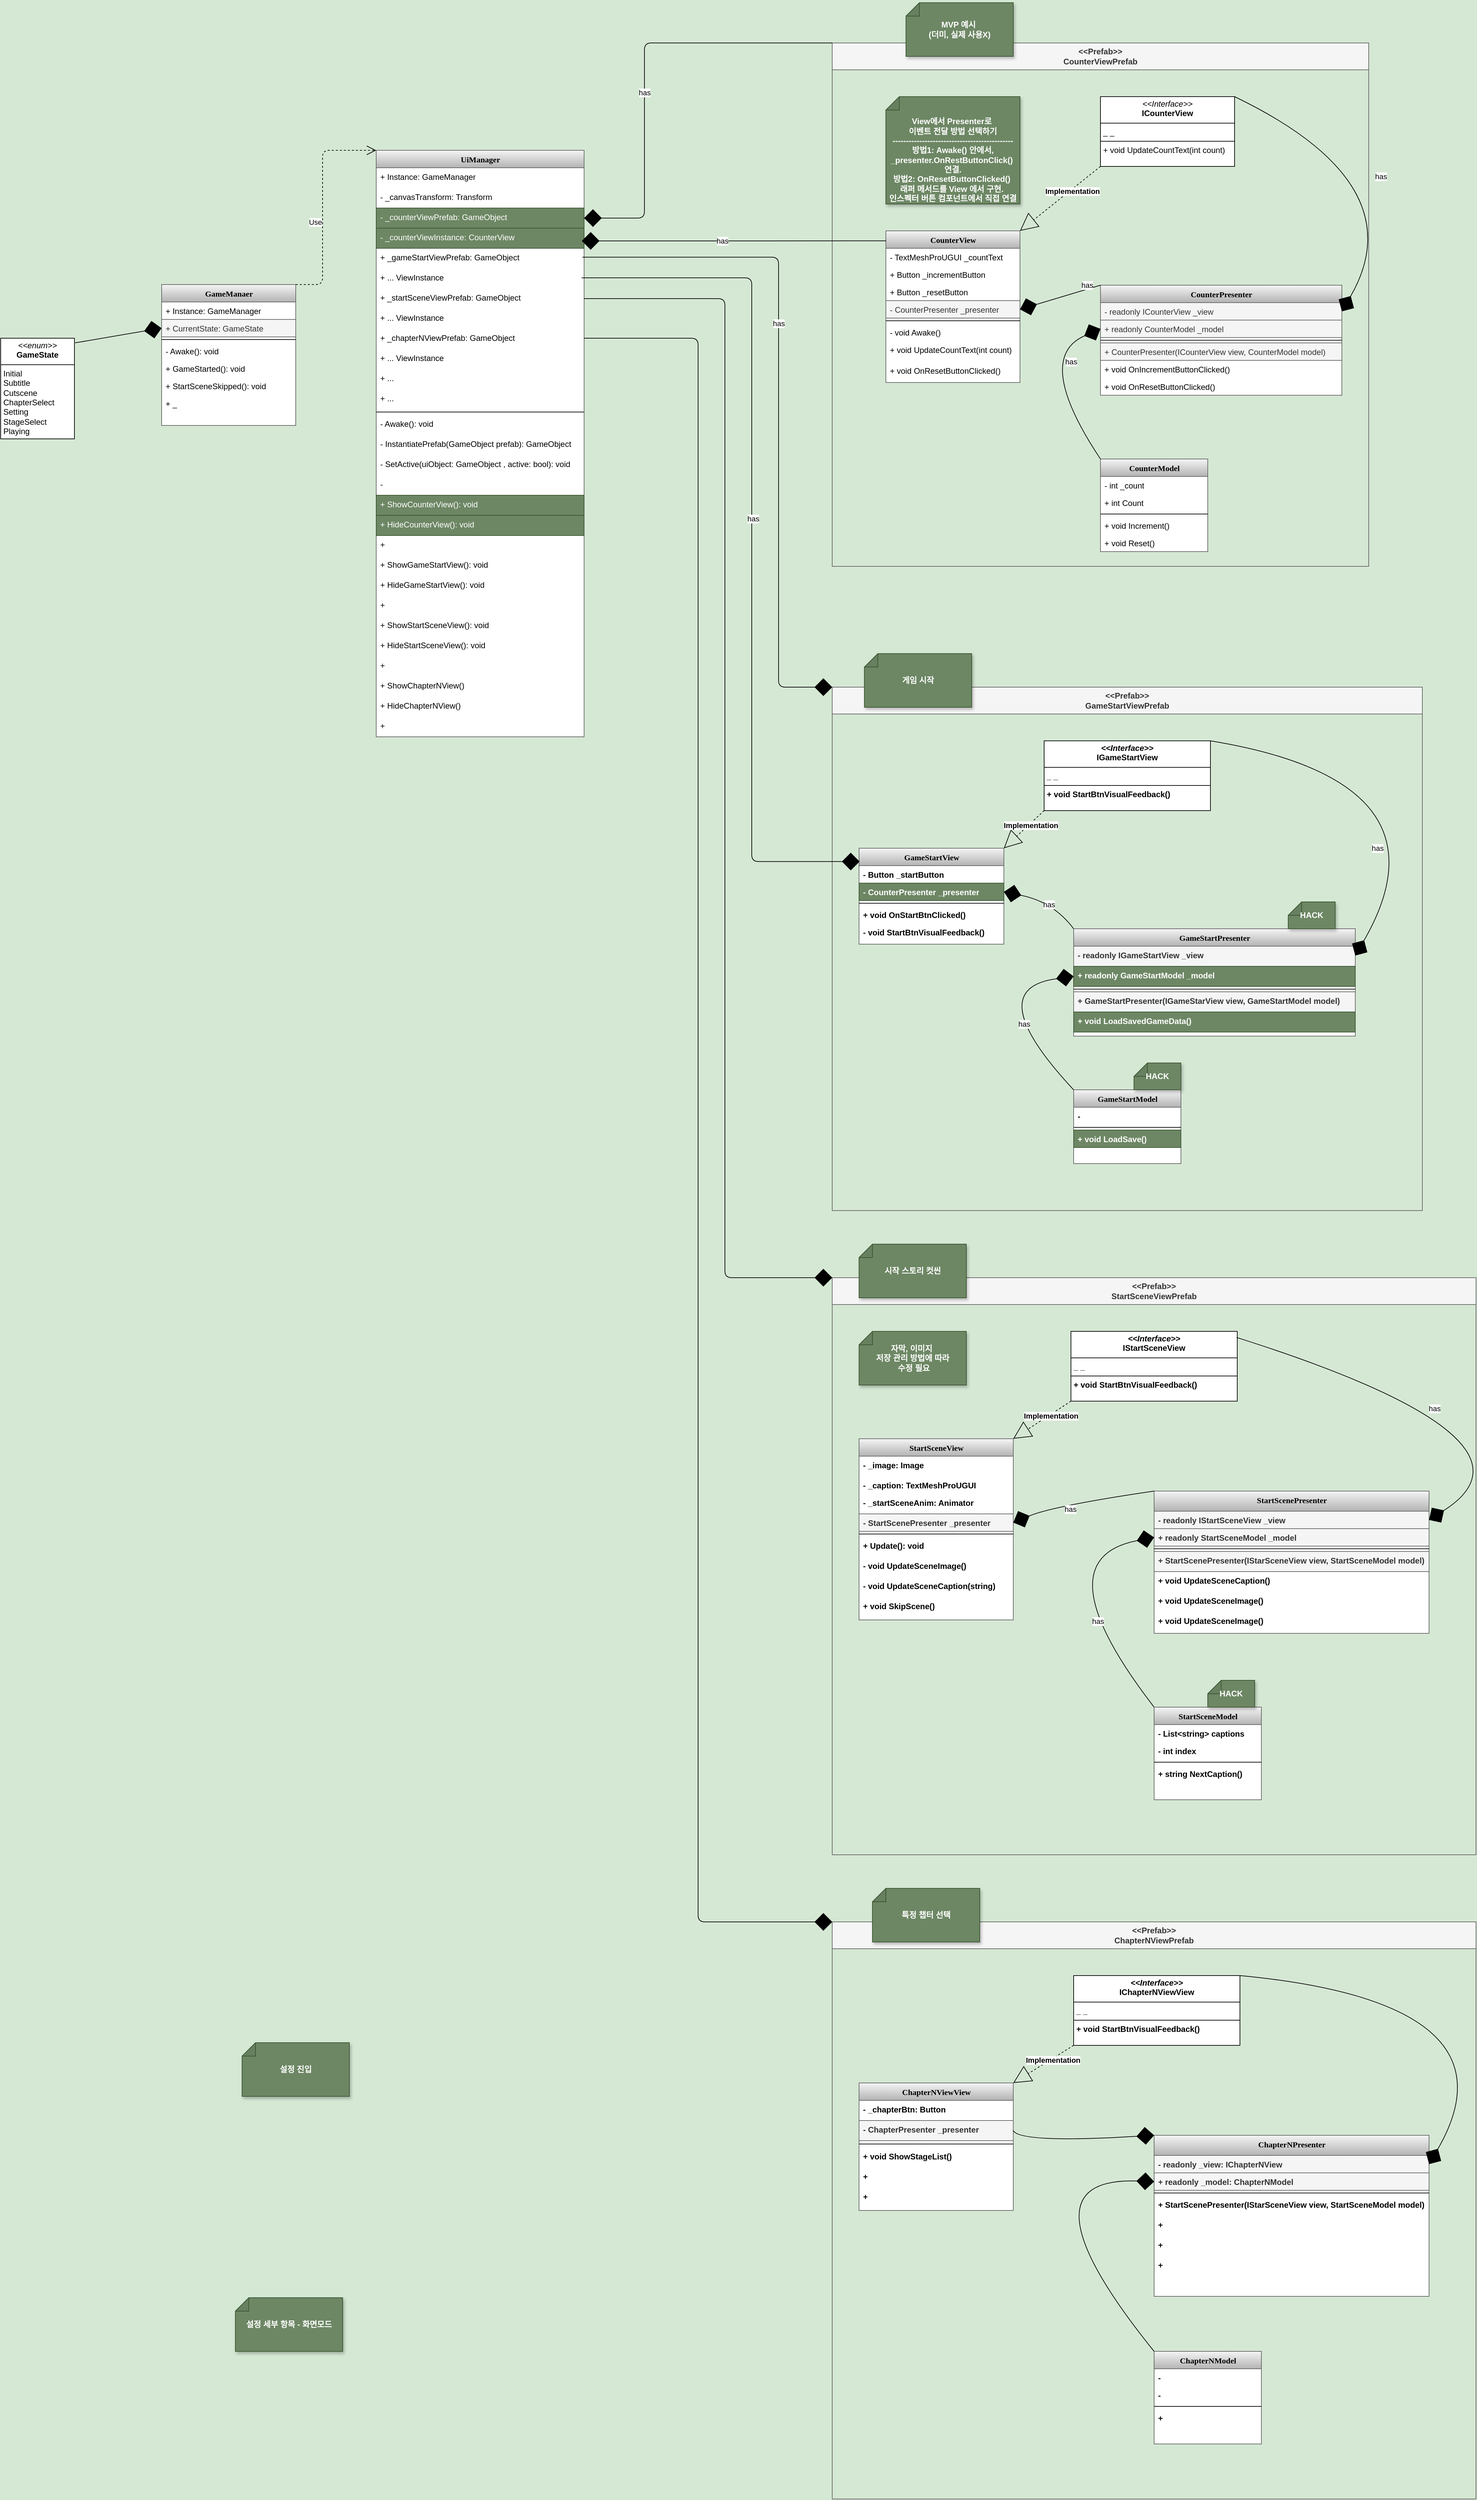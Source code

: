<mxfile version="26.2.14">
  <diagram name="Page-1" id="9f46799a-70d6-7492-0946-bef42562c5a5">
    <mxGraphModel dx="30" dy="1438" grid="1" gridSize="10" guides="1" tooltips="1" connect="1" arrows="1" fold="1" page="1" pageScale="1" pageWidth="1100" pageHeight="850" background="#D5E8D4" math="0" shadow="0">
      <root>
        <mxCell id="0" />
        <mxCell id="1" parent="0" />
        <mxCell id="78961159f06e98e8-108" value="GameManaer" style="swimlane;html=1;fontStyle=1;align=center;verticalAlign=top;childLayout=stackLayout;horizontal=1;startSize=26;horizontalStack=0;resizeParent=1;resizeLast=0;collapsible=1;marginBottom=0;swimlaneFillColor=#ffffff;rounded=0;shadow=0;comic=0;labelBackgroundColor=none;strokeWidth=1;fillColor=#f5f5f5;fontFamily=Verdana;fontSize=12;strokeColor=#666666;gradientColor=#b3b3b3;" parent="1" vertex="1">
          <mxGeometry x="1440" y="200" width="200" height="210" as="geometry">
            <mxRectangle x="1135" y="133.0" width="100" height="26" as="alternateBounds" />
          </mxGeometry>
        </mxCell>
        <mxCell id="78961159f06e98e8-109" value="+ Instance: GameManager" style="text;html=1;align=left;verticalAlign=top;spacingLeft=4;spacingRight=4;whiteSpace=wrap;overflow=hidden;rotatable=0;points=[[0,0.5],[1,0.5]];portConstraint=eastwest;" parent="78961159f06e98e8-108" vertex="1">
          <mxGeometry y="26" width="200" height="26" as="geometry" />
        </mxCell>
        <mxCell id="U4vTAyuGruAxUpPn1bt--7" value="+ CurrentState: GameState" style="text;html=1;align=left;verticalAlign=top;spacingLeft=4;spacingRight=4;whiteSpace=wrap;overflow=hidden;rotatable=0;points=[[0,0.5],[1,0.5]];portConstraint=eastwest;fillColor=#f5f5f5;fontColor=#333333;strokeColor=#666666;" parent="78961159f06e98e8-108" vertex="1">
          <mxGeometry y="52" width="200" height="26" as="geometry" />
        </mxCell>
        <mxCell id="78961159f06e98e8-116" value="" style="line;html=1;strokeWidth=1;fillColor=none;align=left;verticalAlign=middle;spacingTop=-1;spacingLeft=3;spacingRight=3;rotatable=0;labelPosition=right;points=[];portConstraint=eastwest;" parent="78961159f06e98e8-108" vertex="1">
          <mxGeometry y="78" width="200" height="8" as="geometry" />
        </mxCell>
        <mxCell id="78961159f06e98e8-117" value="- Awake(): void" style="text;html=1;strokeColor=none;fillColor=none;align=left;verticalAlign=top;spacingLeft=4;spacingRight=4;whiteSpace=wrap;overflow=hidden;rotatable=0;points=[[0,0.5],[1,0.5]];portConstraint=eastwest;" parent="78961159f06e98e8-108" vertex="1">
          <mxGeometry y="86" width="200" height="26" as="geometry" />
        </mxCell>
        <mxCell id="78961159f06e98e8-120" value="+ GameStarted(): void&amp;nbsp;" style="text;html=1;strokeColor=none;fillColor=none;align=left;verticalAlign=top;spacingLeft=4;spacingRight=4;whiteSpace=wrap;overflow=hidden;rotatable=0;points=[[0,0.5],[1,0.5]];portConstraint=eastwest;" parent="78961159f06e98e8-108" vertex="1">
          <mxGeometry y="112" width="200" height="26" as="geometry" />
        </mxCell>
        <mxCell id="U4vTAyuGruAxUpPn1bt--90" value="+ StartSceneSkipped(): void" style="text;html=1;strokeColor=none;fillColor=none;align=left;verticalAlign=top;spacingLeft=4;spacingRight=4;whiteSpace=wrap;overflow=hidden;rotatable=0;points=[[0,0.5],[1,0.5]];portConstraint=eastwest;" parent="78961159f06e98e8-108" vertex="1">
          <mxGeometry y="138" width="200" height="26" as="geometry" />
        </mxCell>
        <mxCell id="U4vTAyuGruAxUpPn1bt--91" value="+ _" style="text;html=1;strokeColor=none;fillColor=none;align=left;verticalAlign=top;spacingLeft=4;spacingRight=4;whiteSpace=wrap;overflow=hidden;rotatable=0;points=[[0,0.5],[1,0.5]];portConstraint=eastwest;" parent="78961159f06e98e8-108" vertex="1">
          <mxGeometry y="164" width="200" height="26" as="geometry" />
        </mxCell>
        <mxCell id="U4vTAyuGruAxUpPn1bt--23" value="&lt;p style=&quot;margin:0px;margin-top:4px;text-align:center;&quot;&gt;&lt;i&gt;&amp;lt;&amp;lt;enum&amp;gt;&amp;gt;&lt;/i&gt;&lt;br&gt;&lt;b&gt;GameState&lt;/b&gt;&lt;/p&gt;&lt;hr size=&quot;1&quot; style=&quot;border-style:solid;&quot;&gt;&lt;p style=&quot;margin:0px;margin-left:4px;&quot;&gt;&lt;span style=&quot;background-color: transparent;&quot;&gt;Initial&lt;/span&gt;&lt;/p&gt;&lt;p style=&quot;margin:0px;margin-left:4px;&quot;&gt;Subtitle&lt;/p&gt;&lt;p style=&quot;margin:0px;margin-left:4px;&quot;&gt;Cutscene&lt;/p&gt;&lt;p style=&quot;margin:0px;margin-left:4px;&quot;&gt;ChapterSelect&lt;/p&gt;&lt;p style=&quot;margin:0px;margin-left:4px;&quot;&gt;Setting&lt;/p&gt;&lt;p style=&quot;margin:0px;margin-left:4px;&quot;&gt;StageSelect&lt;/p&gt;&lt;p style=&quot;margin:0px;margin-left:4px;&quot;&gt;Playing&lt;/p&gt;" style="verticalAlign=top;align=left;overflow=fill;html=1;whiteSpace=wrap;connectable=1;imageAspect=1;expand=1;" parent="1" vertex="1">
          <mxGeometry x="1200" y="280" width="110" height="150" as="geometry" />
        </mxCell>
        <mxCell id="U4vTAyuGruAxUpPn1bt--34" value="" style="endArrow=none;endFill=0;endSize=24;html=1;rounded=0;exitX=0;exitY=0.5;exitDx=0;exitDy=0;entryX=1.009;entryY=0.046;entryDx=0;entryDy=0;curved=1;entryPerimeter=0;startFill=1;startArrow=diamond;startSize=24;strokeColor=light-dark(#000000,#FFFFFF);" parent="1" source="U4vTAyuGruAxUpPn1bt--7" target="U4vTAyuGruAxUpPn1bt--23" edge="1">
          <mxGeometry width="160" relative="1" as="geometry">
            <mxPoint x="1447" y="374" as="sourcePoint" />
            <mxPoint x="1270" y="170" as="targetPoint" />
            <Array as="points" />
          </mxGeometry>
        </mxCell>
        <mxCell id="U4vTAyuGruAxUpPn1bt--35" value="UiManager" style="swimlane;html=1;fontStyle=1;align=center;verticalAlign=top;childLayout=stackLayout;horizontal=1;startSize=26;horizontalStack=0;resizeParent=1;resizeLast=0;collapsible=1;marginBottom=0;swimlaneFillColor=#ffffff;rounded=0;shadow=0;comic=0;labelBackgroundColor=none;strokeWidth=1;fillColor=#f5f5f5;fontFamily=Verdana;fontSize=12;strokeColor=#666666;gradientColor=#b3b3b3;" parent="1" vertex="1">
          <mxGeometry x="1760" width="310" height="874" as="geometry">
            <mxRectangle x="1135" y="133.0" width="100" height="26" as="alternateBounds" />
          </mxGeometry>
        </mxCell>
        <mxCell id="U4vTAyuGruAxUpPn1bt--36" value="+ Instance: GameManager" style="text;html=1;strokeColor=none;fillColor=none;align=left;verticalAlign=top;spacingLeft=4;spacingRight=4;whiteSpace=wrap;overflow=hidden;rotatable=0;points=[[0,0.5],[1,0.5]];portConstraint=eastwest;" parent="U4vTAyuGruAxUpPn1bt--35" vertex="1">
          <mxGeometry y="26" width="310" height="30" as="geometry" />
        </mxCell>
        <mxCell id="U4vTAyuGruAxUpPn1bt--37" value="- _canvasTransform: Transform&amp;nbsp;" style="text;html=1;strokeColor=none;fillColor=none;align=left;verticalAlign=top;spacingLeft=4;spacingRight=4;whiteSpace=wrap;overflow=hidden;rotatable=0;points=[[0,0.5],[1,0.5]];portConstraint=eastwest;" parent="U4vTAyuGruAxUpPn1bt--35" vertex="1">
          <mxGeometry y="56" width="310" height="30" as="geometry" />
        </mxCell>
        <mxCell id="U4vTAyuGruAxUpPn1bt--38" value="- _counterViewPrefab: GameObject&amp;nbsp;" style="text;html=1;align=left;verticalAlign=top;spacingLeft=4;spacingRight=4;whiteSpace=wrap;overflow=hidden;rotatable=0;points=[[0,0.5],[1,0.5]];portConstraint=eastwest;fillColor=#6d8764;strokeColor=#3A5431;fontColor=#ffffff;" parent="U4vTAyuGruAxUpPn1bt--35" vertex="1">
          <mxGeometry y="86" width="310" height="30" as="geometry" />
        </mxCell>
        <mxCell id="U4vTAyuGruAxUpPn1bt--84" value="- _counterViewInstance: CounterView&amp;nbsp;" style="text;html=1;align=left;verticalAlign=top;spacingLeft=4;spacingRight=4;whiteSpace=wrap;overflow=hidden;rotatable=0;points=[[0,0.5],[1,0.5]];portConstraint=eastwest;fillColor=#6d8764;strokeColor=#3A5431;fontColor=#ffffff;" parent="U4vTAyuGruAxUpPn1bt--35" vertex="1">
          <mxGeometry y="116" width="310" height="30" as="geometry" />
        </mxCell>
        <mxCell id="wKs4-q5Vt6_p3pQ2NuLo-48" value="+ _gameStartViewPrefab: GameObject&amp;nbsp;" style="text;html=1;align=left;verticalAlign=top;spacingLeft=4;spacingRight=4;whiteSpace=wrap;overflow=hidden;rotatable=0;points=[[0,0.5],[1,0.5]];portConstraint=eastwest;" parent="U4vTAyuGruAxUpPn1bt--35" vertex="1">
          <mxGeometry y="146" width="310" height="30" as="geometry" />
        </mxCell>
        <mxCell id="RhrSVqkV1kuPy8NH0zBb-56" value="+ ... ViewInstance" style="text;html=1;strokeColor=none;fillColor=none;align=left;verticalAlign=top;spacingLeft=4;spacingRight=4;whiteSpace=wrap;overflow=hidden;rotatable=0;points=[[0,0.5],[1,0.5]];portConstraint=eastwest;" vertex="1" parent="U4vTAyuGruAxUpPn1bt--35">
          <mxGeometry y="176" width="310" height="30" as="geometry" />
        </mxCell>
        <mxCell id="RhrSVqkV1kuPy8NH0zBb-55" value="+ _startSceneViewPrefab: GameObject&amp;nbsp;" style="text;html=1;align=left;verticalAlign=top;spacingLeft=4;spacingRight=4;whiteSpace=wrap;overflow=hidden;rotatable=0;points=[[0,0.5],[1,0.5]];portConstraint=eastwest;" vertex="1" parent="U4vTAyuGruAxUpPn1bt--35">
          <mxGeometry y="206" width="310" height="30" as="geometry" />
        </mxCell>
        <mxCell id="RhrSVqkV1kuPy8NH0zBb-59" value="+ ... ViewInstance" style="text;html=1;strokeColor=none;fillColor=none;align=left;verticalAlign=top;spacingLeft=4;spacingRight=4;whiteSpace=wrap;overflow=hidden;rotatable=0;points=[[0,0.5],[1,0.5]];portConstraint=eastwest;" vertex="1" parent="U4vTAyuGruAxUpPn1bt--35">
          <mxGeometry y="236" width="310" height="30" as="geometry" />
        </mxCell>
        <mxCell id="RhrSVqkV1kuPy8NH0zBb-57" value="+ _chapterNViewPrefab: GameObject&amp;nbsp;" style="text;html=1;strokeColor=none;fillColor=none;align=left;verticalAlign=top;spacingLeft=4;spacingRight=4;whiteSpace=wrap;overflow=hidden;rotatable=0;points=[[0,0.5],[1,0.5]];portConstraint=eastwest;" vertex="1" parent="U4vTAyuGruAxUpPn1bt--35">
          <mxGeometry y="266" width="310" height="30" as="geometry" />
        </mxCell>
        <mxCell id="RhrSVqkV1kuPy8NH0zBb-95" value="+ ... ViewInstance" style="text;html=1;strokeColor=none;fillColor=none;align=left;verticalAlign=top;spacingLeft=4;spacingRight=4;whiteSpace=wrap;overflow=hidden;rotatable=0;points=[[0,0.5],[1,0.5]];portConstraint=eastwest;" vertex="1" parent="U4vTAyuGruAxUpPn1bt--35">
          <mxGeometry y="296" width="310" height="30" as="geometry" />
        </mxCell>
        <mxCell id="RhrSVqkV1kuPy8NH0zBb-96" value="+ ...&amp;nbsp;" style="text;html=1;strokeColor=none;fillColor=none;align=left;verticalAlign=top;spacingLeft=4;spacingRight=4;whiteSpace=wrap;overflow=hidden;rotatable=0;points=[[0,0.5],[1,0.5]];portConstraint=eastwest;" vertex="1" parent="U4vTAyuGruAxUpPn1bt--35">
          <mxGeometry y="326" width="310" height="30" as="geometry" />
        </mxCell>
        <mxCell id="RhrSVqkV1kuPy8NH0zBb-97" value="+ ...&amp;nbsp;" style="text;html=1;strokeColor=none;fillColor=none;align=left;verticalAlign=top;spacingLeft=4;spacingRight=4;whiteSpace=wrap;overflow=hidden;rotatable=0;points=[[0,0.5],[1,0.5]];portConstraint=eastwest;" vertex="1" parent="U4vTAyuGruAxUpPn1bt--35">
          <mxGeometry y="356" width="310" height="30" as="geometry" />
        </mxCell>
        <mxCell id="U4vTAyuGruAxUpPn1bt--39" value="" style="line;html=1;strokeWidth=1;fillColor=none;align=left;verticalAlign=middle;spacingTop=-1;spacingLeft=3;spacingRight=3;rotatable=0;labelPosition=right;points=[];portConstraint=eastwest;" parent="U4vTAyuGruAxUpPn1bt--35" vertex="1">
          <mxGeometry y="386" width="310" height="8" as="geometry" />
        </mxCell>
        <mxCell id="U4vTAyuGruAxUpPn1bt--40" value="- Awake(): void&amp;nbsp;" style="text;html=1;strokeColor=none;fillColor=none;align=left;verticalAlign=top;spacingLeft=4;spacingRight=4;whiteSpace=wrap;overflow=hidden;rotatable=0;points=[[0,0.5],[1,0.5]];portConstraint=eastwest;" parent="U4vTAyuGruAxUpPn1bt--35" vertex="1">
          <mxGeometry y="394" width="310" height="30" as="geometry" />
        </mxCell>
        <mxCell id="U4vTAyuGruAxUpPn1bt--41" value="- InstantiatePrefab(GameObject prefab): GameObject&amp;nbsp;" style="text;html=1;align=left;verticalAlign=top;spacingLeft=4;spacingRight=4;whiteSpace=wrap;overflow=hidden;rotatable=0;points=[[0,0.5],[1,0.5]];portConstraint=eastwest;" parent="U4vTAyuGruAxUpPn1bt--35" vertex="1">
          <mxGeometry y="424" width="310" height="30" as="geometry" />
        </mxCell>
        <mxCell id="U4vTAyuGruAxUpPn1bt--89" value="- SetActive(uiObject: GameObject&amp;nbsp;, active: bool): void&amp;nbsp;" style="text;html=1;strokeColor=none;fillColor=none;align=left;verticalAlign=top;spacingLeft=4;spacingRight=4;whiteSpace=wrap;overflow=hidden;rotatable=0;points=[[0,0.5],[1,0.5]];portConstraint=eastwest;" parent="U4vTAyuGruAxUpPn1bt--35" vertex="1">
          <mxGeometry y="454" width="310" height="30" as="geometry" />
        </mxCell>
        <mxCell id="wKs4-q5Vt6_p3pQ2NuLo-45" value="-&amp;nbsp;" style="text;html=1;strokeColor=none;fillColor=none;align=left;verticalAlign=top;spacingLeft=4;spacingRight=4;whiteSpace=wrap;overflow=hidden;rotatable=0;points=[[0,0.5],[1,0.5]];portConstraint=eastwest;" parent="U4vTAyuGruAxUpPn1bt--35" vertex="1">
          <mxGeometry y="484" width="310" height="30" as="geometry" />
        </mxCell>
        <mxCell id="U4vTAyuGruAxUpPn1bt--87" value="+ ShowCounterView(): void&amp;nbsp;" style="text;html=1;strokeColor=#3A5431;fillColor=#6d8764;align=left;verticalAlign=top;spacingLeft=4;spacingRight=4;whiteSpace=wrap;overflow=hidden;rotatable=0;points=[[0,0.5],[1,0.5]];portConstraint=eastwest;fontColor=#ffffff;" parent="U4vTAyuGruAxUpPn1bt--35" vertex="1">
          <mxGeometry y="514" width="310" height="30" as="geometry" />
        </mxCell>
        <mxCell id="U4vTAyuGruAxUpPn1bt--88" value="+ HideCounterView(): void&amp;nbsp;" style="text;html=1;strokeColor=#3A5431;fillColor=#6d8764;align=left;verticalAlign=top;spacingLeft=4;spacingRight=4;whiteSpace=wrap;overflow=hidden;rotatable=0;points=[[0,0.5],[1,0.5]];portConstraint=eastwest;fontColor=#ffffff;" parent="U4vTAyuGruAxUpPn1bt--35" vertex="1">
          <mxGeometry y="544" width="310" height="30" as="geometry" />
        </mxCell>
        <mxCell id="wKs4-q5Vt6_p3pQ2NuLo-41" value="+&amp;nbsp;" style="text;html=1;strokeColor=none;fillColor=none;align=left;verticalAlign=top;spacingLeft=4;spacingRight=4;whiteSpace=wrap;overflow=hidden;rotatable=0;points=[[0,0.5],[1,0.5]];portConstraint=eastwest;" parent="U4vTAyuGruAxUpPn1bt--35" vertex="1">
          <mxGeometry y="574" width="310" height="30" as="geometry" />
        </mxCell>
        <mxCell id="wKs4-q5Vt6_p3pQ2NuLo-42" value="+ ShowGameStartView(): void&amp;nbsp;" style="text;html=1;strokeColor=none;fillColor=none;align=left;verticalAlign=top;spacingLeft=4;spacingRight=4;whiteSpace=wrap;overflow=hidden;rotatable=0;points=[[0,0.5],[1,0.5]];portConstraint=eastwest;" parent="U4vTAyuGruAxUpPn1bt--35" vertex="1">
          <mxGeometry y="604" width="310" height="30" as="geometry" />
        </mxCell>
        <mxCell id="wKs4-q5Vt6_p3pQ2NuLo-43" value="+ HideGameStartView(): void&amp;nbsp;&amp;nbsp;" style="text;html=1;strokeColor=none;fillColor=none;align=left;verticalAlign=top;spacingLeft=4;spacingRight=4;whiteSpace=wrap;overflow=hidden;rotatable=0;points=[[0,0.5],[1,0.5]];portConstraint=eastwest;" parent="U4vTAyuGruAxUpPn1bt--35" vertex="1">
          <mxGeometry y="634" width="310" height="30" as="geometry" />
        </mxCell>
        <mxCell id="RhrSVqkV1kuPy8NH0zBb-117" value="+&amp;nbsp;" style="text;html=1;strokeColor=none;fillColor=none;align=left;verticalAlign=top;spacingLeft=4;spacingRight=4;whiteSpace=wrap;overflow=hidden;rotatable=0;points=[[0,0.5],[1,0.5]];portConstraint=eastwest;" vertex="1" parent="U4vTAyuGruAxUpPn1bt--35">
          <mxGeometry y="664" width="310" height="30" as="geometry" />
        </mxCell>
        <mxCell id="RhrSVqkV1kuPy8NH0zBb-119" value="+ ShowStartSceneView(): void" style="text;html=1;strokeColor=none;fillColor=none;align=left;verticalAlign=top;spacingLeft=4;spacingRight=4;whiteSpace=wrap;overflow=hidden;rotatable=0;points=[[0,0.5],[1,0.5]];portConstraint=eastwest;" vertex="1" parent="U4vTAyuGruAxUpPn1bt--35">
          <mxGeometry y="694" width="310" height="30" as="geometry" />
        </mxCell>
        <mxCell id="RhrSVqkV1kuPy8NH0zBb-118" value="+ HideStartSceneView(): void" style="text;html=1;strokeColor=none;fillColor=none;align=left;verticalAlign=top;spacingLeft=4;spacingRight=4;whiteSpace=wrap;overflow=hidden;rotatable=0;points=[[0,0.5],[1,0.5]];portConstraint=eastwest;" vertex="1" parent="U4vTAyuGruAxUpPn1bt--35">
          <mxGeometry y="724" width="310" height="30" as="geometry" />
        </mxCell>
        <mxCell id="RhrSVqkV1kuPy8NH0zBb-109" value="+&amp;nbsp;" style="text;html=1;strokeColor=none;fillColor=none;align=left;verticalAlign=top;spacingLeft=4;spacingRight=4;whiteSpace=wrap;overflow=hidden;rotatable=0;points=[[0,0.5],[1,0.5]];portConstraint=eastwest;" vertex="1" parent="U4vTAyuGruAxUpPn1bt--35">
          <mxGeometry y="754" width="310" height="30" as="geometry" />
        </mxCell>
        <mxCell id="RhrSVqkV1kuPy8NH0zBb-110" value="+ ShowChapterNView()" style="text;html=1;strokeColor=none;fillColor=none;align=left;verticalAlign=top;spacingLeft=4;spacingRight=4;whiteSpace=wrap;overflow=hidden;rotatable=0;points=[[0,0.5],[1,0.5]];portConstraint=eastwest;" vertex="1" parent="U4vTAyuGruAxUpPn1bt--35">
          <mxGeometry y="784" width="310" height="30" as="geometry" />
        </mxCell>
        <mxCell id="RhrSVqkV1kuPy8NH0zBb-111" value="+ HideChapterNView()" style="text;html=1;strokeColor=none;fillColor=none;align=left;verticalAlign=top;spacingLeft=4;spacingRight=4;whiteSpace=wrap;overflow=hidden;rotatable=0;points=[[0,0.5],[1,0.5]];portConstraint=eastwest;" vertex="1" parent="U4vTAyuGruAxUpPn1bt--35">
          <mxGeometry y="814" width="310" height="30" as="geometry" />
        </mxCell>
        <mxCell id="wKs4-q5Vt6_p3pQ2NuLo-44" value="+&amp;nbsp;" style="text;html=1;strokeColor=none;fillColor=none;align=left;verticalAlign=top;spacingLeft=4;spacingRight=4;whiteSpace=wrap;overflow=hidden;rotatable=0;points=[[0,0.5],[1,0.5]];portConstraint=eastwest;" parent="U4vTAyuGruAxUpPn1bt--35" vertex="1">
          <mxGeometry y="844" width="310" height="30" as="geometry" />
        </mxCell>
        <mxCell id="U4vTAyuGruAxUpPn1bt--94" value="Use" style="endArrow=open;endSize=12;dashed=1;html=1;rounded=1;entryX=0;entryY=0;entryDx=0;entryDy=0;exitX=1;exitY=0;exitDx=0;exitDy=0;edgeStyle=orthogonalEdgeStyle;curved=0;" parent="1" source="78961159f06e98e8-108" target="U4vTAyuGruAxUpPn1bt--35" edge="1">
          <mxGeometry x="-0.168" y="11" width="160" relative="1" as="geometry">
            <mxPoint x="1570" y="67" as="sourcePoint" />
            <mxPoint x="1750" y="30" as="targetPoint" />
            <Array as="points">
              <mxPoint x="1680" y="200" />
              <mxPoint x="1680" />
            </Array>
            <mxPoint as="offset" />
          </mxGeometry>
        </mxCell>
        <mxCell id="U4vTAyuGruAxUpPn1bt--121" value="" style="ellipse;whiteSpace=wrap;html=1;align=center;aspect=fixed;fillColor=none;strokeColor=none;resizable=0;perimeter=centerPerimeter;rotatable=0;allowArrows=0;points=[];outlineConnect=1;" parent="1" vertex="1">
          <mxGeometry x="2130" y="170" width="10" height="10" as="geometry" />
        </mxCell>
        <mxCell id="U4vTAyuGruAxUpPn1bt--141" value="&lt;div&gt;&amp;lt;&amp;lt;Prefab&amp;gt;&amp;gt;&lt;/div&gt;CounterViewPrefab" style="swimlane;whiteSpace=wrap;html=1;startSize=40;fillColor=#f5f5f5;fontColor=#333333;strokeColor=#666666;" parent="1" vertex="1">
          <mxGeometry x="2440" y="-160" width="800" height="780" as="geometry">
            <mxRectangle x="2280" y="-190" width="140" height="30" as="alternateBounds" />
          </mxGeometry>
        </mxCell>
        <mxCell id="U4vTAyuGruAxUpPn1bt--56" value="CounterModel" style="swimlane;html=1;fontStyle=1;align=center;verticalAlign=top;childLayout=stackLayout;horizontal=1;startSize=26;horizontalStack=0;resizeParent=1;resizeLast=0;collapsible=1;marginBottom=0;swimlaneFillColor=#ffffff;rounded=0;shadow=0;comic=0;labelBackgroundColor=none;strokeWidth=1;fillColor=#f5f5f5;fontFamily=Verdana;fontSize=12;strokeColor=#666666;gradientColor=#b3b3b3;" parent="U4vTAyuGruAxUpPn1bt--141" vertex="1">
          <mxGeometry x="400" y="620" width="160" height="138" as="geometry">
            <mxRectangle x="1135" y="133.0" width="100" height="26" as="alternateBounds" />
          </mxGeometry>
        </mxCell>
        <mxCell id="U4vTAyuGruAxUpPn1bt--57" value="- int _count" style="text;html=1;strokeColor=none;fillColor=none;align=left;verticalAlign=top;spacingLeft=4;spacingRight=4;whiteSpace=wrap;overflow=hidden;rotatable=0;points=[[0,0.5],[1,0.5]];portConstraint=eastwest;" parent="U4vTAyuGruAxUpPn1bt--56" vertex="1">
          <mxGeometry y="26" width="160" height="26" as="geometry" />
        </mxCell>
        <mxCell id="U4vTAyuGruAxUpPn1bt--58" value="+ int Count" style="text;html=1;strokeColor=none;fillColor=none;align=left;verticalAlign=top;spacingLeft=4;spacingRight=4;whiteSpace=wrap;overflow=hidden;rotatable=0;points=[[0,0.5],[1,0.5]];portConstraint=eastwest;" parent="U4vTAyuGruAxUpPn1bt--56" vertex="1">
          <mxGeometry y="52" width="160" height="26" as="geometry" />
        </mxCell>
        <mxCell id="U4vTAyuGruAxUpPn1bt--60" value="" style="line;html=1;strokeWidth=1;fillColor=none;align=left;verticalAlign=middle;spacingTop=-1;spacingLeft=3;spacingRight=3;rotatable=0;labelPosition=right;points=[];portConstraint=eastwest;" parent="U4vTAyuGruAxUpPn1bt--56" vertex="1">
          <mxGeometry y="78" width="160" height="8" as="geometry" />
        </mxCell>
        <mxCell id="U4vTAyuGruAxUpPn1bt--61" value="+ void Increment()" style="text;html=1;strokeColor=none;fillColor=none;align=left;verticalAlign=top;spacingLeft=4;spacingRight=4;whiteSpace=wrap;overflow=hidden;rotatable=0;points=[[0,0.5],[1,0.5]];portConstraint=eastwest;" parent="U4vTAyuGruAxUpPn1bt--56" vertex="1">
          <mxGeometry y="86" width="160" height="26" as="geometry" />
        </mxCell>
        <mxCell id="U4vTAyuGruAxUpPn1bt--62" value="+ void Reset()" style="text;html=1;strokeColor=none;fillColor=none;align=left;verticalAlign=top;spacingLeft=4;spacingRight=4;whiteSpace=wrap;overflow=hidden;rotatable=0;points=[[0,0.5],[1,0.5]];portConstraint=eastwest;" parent="U4vTAyuGruAxUpPn1bt--56" vertex="1">
          <mxGeometry y="112" width="160" height="26" as="geometry" />
        </mxCell>
        <mxCell id="U4vTAyuGruAxUpPn1bt--42" value="CounterView" style="swimlane;html=1;fontStyle=1;align=center;verticalAlign=top;childLayout=stackLayout;horizontal=1;startSize=26;horizontalStack=0;resizeParent=1;resizeLast=0;collapsible=1;marginBottom=0;swimlaneFillColor=#ffffff;rounded=0;shadow=0;comic=0;labelBackgroundColor=none;strokeWidth=1;fillColor=#f5f5f5;fontFamily=Verdana;fontSize=12;strokeColor=#666666;gradientColor=#b3b3b3;" parent="U4vTAyuGruAxUpPn1bt--141" vertex="1">
          <mxGeometry x="80" y="280" width="200" height="226" as="geometry">
            <mxRectangle x="1135" y="133.0" width="100" height="26" as="alternateBounds" />
          </mxGeometry>
        </mxCell>
        <mxCell id="U4vTAyuGruAxUpPn1bt--43" value="- TextMeshProUGUI _countText" style="text;html=1;align=left;verticalAlign=top;spacingLeft=4;spacingRight=4;whiteSpace=wrap;overflow=hidden;rotatable=0;points=[[0,0.5],[1,0.5]];portConstraint=eastwest;" parent="U4vTAyuGruAxUpPn1bt--42" vertex="1">
          <mxGeometry y="26" width="200" height="26" as="geometry" />
        </mxCell>
        <mxCell id="U4vTAyuGruAxUpPn1bt--44" value="+ Button _incrementButton" style="text;html=1;strokeColor=none;fillColor=none;align=left;verticalAlign=top;spacingLeft=4;spacingRight=4;whiteSpace=wrap;overflow=hidden;rotatable=0;points=[[0,0.5],[1,0.5]];portConstraint=eastwest;" parent="U4vTAyuGruAxUpPn1bt--42" vertex="1">
          <mxGeometry y="52" width="200" height="26" as="geometry" />
        </mxCell>
        <mxCell id="U4vTAyuGruAxUpPn1bt--68" value="+ Button _resetButton" style="text;html=1;align=left;verticalAlign=top;spacingLeft=4;spacingRight=4;whiteSpace=wrap;overflow=hidden;rotatable=0;points=[[0,0.5],[1,0.5]];portConstraint=eastwest;" parent="U4vTAyuGruAxUpPn1bt--42" vertex="1">
          <mxGeometry y="78" width="200" height="26" as="geometry" />
        </mxCell>
        <mxCell id="U4vTAyuGruAxUpPn1bt--45" value="- CounterPresenter _presenter" style="text;html=1;align=left;verticalAlign=top;spacingLeft=4;spacingRight=4;whiteSpace=wrap;overflow=hidden;rotatable=0;points=[[0,0.5],[1,0.5]];portConstraint=eastwest;fillColor=#f5f5f5;strokeColor=#666666;fontColor=#333333;" parent="U4vTAyuGruAxUpPn1bt--42" vertex="1">
          <mxGeometry y="104" width="200" height="26" as="geometry" />
        </mxCell>
        <mxCell id="U4vTAyuGruAxUpPn1bt--46" value="" style="line;html=1;strokeWidth=1;fillColor=none;align=left;verticalAlign=middle;spacingTop=-1;spacingLeft=3;spacingRight=3;rotatable=0;labelPosition=right;points=[];portConstraint=eastwest;" parent="U4vTAyuGruAxUpPn1bt--42" vertex="1">
          <mxGeometry y="130" width="200" height="8" as="geometry" />
        </mxCell>
        <mxCell id="U4vTAyuGruAxUpPn1bt--47" value="- void Awake()" style="text;html=1;strokeColor=none;fillColor=none;align=left;verticalAlign=top;spacingLeft=4;spacingRight=4;whiteSpace=wrap;overflow=hidden;rotatable=0;points=[[0,0.5],[1,0.5]];portConstraint=eastwest;" parent="U4vTAyuGruAxUpPn1bt--42" vertex="1">
          <mxGeometry y="138" width="200" height="26" as="geometry" />
        </mxCell>
        <mxCell id="wKs4-q5Vt6_p3pQ2NuLo-36" value="+ void UpdateCountText(int count)" style="text;html=1;strokeColor=none;fillColor=none;align=left;verticalAlign=top;spacingLeft=4;spacingRight=4;whiteSpace=wrap;overflow=hidden;rotatable=0;points=[[0,0.5],[1,0.5]];portConstraint=eastwest;" parent="U4vTAyuGruAxUpPn1bt--42" vertex="1">
          <mxGeometry y="164" width="200" height="31" as="geometry" />
        </mxCell>
        <mxCell id="U4vTAyuGruAxUpPn1bt--48" value="+ void OnResetButtonClicked()" style="text;html=1;strokeColor=none;fillColor=none;align=left;verticalAlign=top;spacingLeft=4;spacingRight=4;whiteSpace=wrap;overflow=hidden;rotatable=0;points=[[0,0.5],[1,0.5]];portConstraint=eastwest;" parent="U4vTAyuGruAxUpPn1bt--42" vertex="1">
          <mxGeometry y="195" width="200" height="31" as="geometry" />
        </mxCell>
        <mxCell id="U4vTAyuGruAxUpPn1bt--49" value="CounterPresenter" style="swimlane;html=1;fontStyle=1;align=center;verticalAlign=top;childLayout=stackLayout;horizontal=1;startSize=26;horizontalStack=0;resizeParent=1;resizeLast=0;collapsible=1;marginBottom=0;swimlaneFillColor=#ffffff;rounded=0;shadow=0;comic=0;labelBackgroundColor=none;strokeWidth=1;fillColor=#f5f5f5;fontFamily=Verdana;fontSize=12;strokeColor=#666666;gradientColor=#b3b3b3;" parent="U4vTAyuGruAxUpPn1bt--141" vertex="1">
          <mxGeometry x="400" y="361" width="360" height="164" as="geometry">
            <mxRectangle x="1135" y="133.0" width="100" height="26" as="alternateBounds" />
          </mxGeometry>
        </mxCell>
        <mxCell id="U4vTAyuGruAxUpPn1bt--50" value="- readonly ICounterView _view" style="text;html=1;strokeColor=#666666;fillColor=#f5f5f5;align=left;verticalAlign=top;spacingLeft=4;spacingRight=4;whiteSpace=wrap;overflow=hidden;rotatable=0;points=[[0,0.5],[1,0.5]];portConstraint=eastwest;fontColor=#333333;" parent="U4vTAyuGruAxUpPn1bt--49" vertex="1">
          <mxGeometry y="26" width="360" height="26" as="geometry" />
        </mxCell>
        <mxCell id="U4vTAyuGruAxUpPn1bt--51" value="+ readonly CounterModel _model" style="text;html=1;align=left;verticalAlign=top;spacingLeft=4;spacingRight=4;whiteSpace=wrap;overflow=hidden;rotatable=0;points=[[0,0.5],[1,0.5]];portConstraint=eastwest;fillColor=#f5f5f5;fontColor=#333333;strokeColor=#666666;" parent="U4vTAyuGruAxUpPn1bt--49" vertex="1">
          <mxGeometry y="52" width="360" height="26" as="geometry" />
        </mxCell>
        <mxCell id="U4vTAyuGruAxUpPn1bt--53" value="" style="line;html=1;strokeWidth=1;fillColor=none;align=left;verticalAlign=middle;spacingTop=-1;spacingLeft=3;spacingRight=3;rotatable=0;labelPosition=right;points=[];portConstraint=eastwest;" parent="U4vTAyuGruAxUpPn1bt--49" vertex="1">
          <mxGeometry y="78" width="360" height="8" as="geometry" />
        </mxCell>
        <mxCell id="U4vTAyuGruAxUpPn1bt--54" value="+ CounterPresenter(ICounterView view, CounterModel model)" style="text;html=1;align=left;verticalAlign=top;spacingLeft=4;spacingRight=4;whiteSpace=wrap;overflow=hidden;rotatable=0;points=[[0,0.5],[1,0.5]];portConstraint=eastwest;fillColor=#f5f5f5;fontColor=#333333;strokeColor=#666666;" parent="U4vTAyuGruAxUpPn1bt--49" vertex="1">
          <mxGeometry y="86" width="360" height="26" as="geometry" />
        </mxCell>
        <mxCell id="U4vTAyuGruAxUpPn1bt--74" value="+ void&amp;nbsp;OnIncrementButtonClicked()" style="text;html=1;align=left;verticalAlign=top;spacingLeft=4;spacingRight=4;whiteSpace=wrap;overflow=hidden;rotatable=0;points=[[0,0.5],[1,0.5]];portConstraint=eastwest;strokeWidth=1;" parent="U4vTAyuGruAxUpPn1bt--49" vertex="1">
          <mxGeometry y="112" width="360" height="26" as="geometry" />
        </mxCell>
        <mxCell id="U4vTAyuGruAxUpPn1bt--55" value="+ void OnResetButtonClicked()" style="text;html=1;strokeColor=none;fillColor=none;align=left;verticalAlign=top;spacingLeft=4;spacingRight=4;whiteSpace=wrap;overflow=hidden;rotatable=0;points=[[0,0.5],[1,0.5]];portConstraint=eastwest;" parent="U4vTAyuGruAxUpPn1bt--49" vertex="1">
          <mxGeometry y="138" width="360" height="26" as="geometry" />
        </mxCell>
        <mxCell id="U4vTAyuGruAxUpPn1bt--78" value="" style="endArrow=diamond;endFill=1;endSize=24;html=1;rounded=0;entryX=0;entryY=0.5;entryDx=0;entryDy=0;curved=1;exitX=0;exitY=0;exitDx=0;exitDy=0;" parent="U4vTAyuGruAxUpPn1bt--141" source="U4vTAyuGruAxUpPn1bt--56" target="U4vTAyuGruAxUpPn1bt--51" edge="1">
          <mxGeometry width="160" relative="1" as="geometry">
            <mxPoint x="550" y="513" as="sourcePoint" />
            <mxPoint x="714" y="712" as="targetPoint" />
            <Array as="points">
              <mxPoint x="300" y="470" />
            </Array>
          </mxGeometry>
        </mxCell>
        <mxCell id="U4vTAyuGruAxUpPn1bt--80" value="has" style="edgeLabel;html=1;align=center;verticalAlign=middle;resizable=0;points=[];" parent="U4vTAyuGruAxUpPn1bt--78" vertex="1" connectable="0">
          <mxGeometry x="-0.395" y="-19" relative="1" as="geometry">
            <mxPoint x="-12" y="-62" as="offset" />
          </mxGeometry>
        </mxCell>
        <mxCell id="U4vTAyuGruAxUpPn1bt--82" value="" style="endArrow=none;endFill=0;endSize=24;html=1;rounded=0;curved=1;entryX=0;entryY=0;entryDx=0;entryDy=0;exitX=1;exitY=0.5;exitDx=0;exitDy=0;startArrow=diamond;startFill=1;startSize=24;" parent="U4vTAyuGruAxUpPn1bt--141" source="U4vTAyuGruAxUpPn1bt--45" target="U4vTAyuGruAxUpPn1bt--49" edge="1">
          <mxGeometry width="160" relative="1" as="geometry">
            <mxPoint x="507" y="456" as="sourcePoint" />
            <mxPoint x="576" y="562" as="targetPoint" />
            <Array as="points" />
          </mxGeometry>
        </mxCell>
        <mxCell id="U4vTAyuGruAxUpPn1bt--83" value="has" style="edgeLabel;html=1;align=center;verticalAlign=middle;resizable=0;points=[];" parent="U4vTAyuGruAxUpPn1bt--82" vertex="1" connectable="0">
          <mxGeometry x="-0.188" y="42" relative="1" as="geometry">
            <mxPoint x="63" y="19" as="offset" />
          </mxGeometry>
        </mxCell>
        <mxCell id="U4vTAyuGruAxUpPn1bt--64" value="&lt;p style=&quot;margin:0px;margin-top:4px;text-align:center;&quot;&gt;&lt;i&gt;&amp;lt;&amp;lt;Interface&amp;gt;&amp;gt;&lt;/i&gt;&lt;br&gt;&lt;b&gt;ICounterView&lt;/b&gt;&lt;/p&gt;&lt;hr size=&quot;1&quot; style=&quot;border-style:solid;&quot;&gt;&lt;p style=&quot;margin:0px;margin-left:4px;&quot;&gt;_ _&lt;/p&gt;&lt;hr size=&quot;1&quot; style=&quot;border-style:solid;&quot;&gt;&lt;p style=&quot;margin:0px;margin-left:4px;&quot;&gt;+ void UpdateCountText(int count)&lt;/p&gt;" style="verticalAlign=top;align=left;overflow=fill;html=1;whiteSpace=wrap;" parent="U4vTAyuGruAxUpPn1bt--141" vertex="1">
          <mxGeometry x="400" y="80" width="200" height="104" as="geometry" />
        </mxCell>
        <mxCell id="U4vTAyuGruAxUpPn1bt--69" value="" style="endArrow=block;endFill=0;endSize=24;html=1;rounded=0;entryX=1;entryY=0;entryDx=0;entryDy=0;exitX=0;exitY=1;exitDx=0;exitDy=0;dashed=1;" parent="U4vTAyuGruAxUpPn1bt--141" source="U4vTAyuGruAxUpPn1bt--64" target="U4vTAyuGruAxUpPn1bt--42" edge="1">
          <mxGeometry width="160" relative="1" as="geometry">
            <mxPoint x="83" y="220" as="sourcePoint" />
            <mxPoint x="-36" y="423" as="targetPoint" />
          </mxGeometry>
        </mxCell>
        <mxCell id="U4vTAyuGruAxUpPn1bt--70" value="&lt;span class=&quot;notion-enable-hover&quot; data-token-index=&quot;0&quot; style=&quot;font-weight:600&quot;&gt;Implementation&lt;/span&gt;" style="edgeLabel;html=1;align=center;verticalAlign=middle;resizable=0;points=[];labelBackgroundColor=default;" parent="U4vTAyuGruAxUpPn1bt--69" vertex="1" connectable="0">
          <mxGeometry x="-0.273" y="2" relative="1" as="geometry">
            <mxPoint as="offset" />
          </mxGeometry>
        </mxCell>
        <mxCell id="U4vTAyuGruAxUpPn1bt--75" value="" style="endArrow=none;endFill=0;endSize=24;html=1;rounded=0;curved=1;exitX=1;exitY=0.5;exitDx=0;exitDy=0;entryX=1;entryY=0;entryDx=0;entryDy=0;startArrow=diamond;startFill=1;startSize=24;" parent="U4vTAyuGruAxUpPn1bt--141" source="U4vTAyuGruAxUpPn1bt--50" target="U4vTAyuGruAxUpPn1bt--64" edge="1">
          <mxGeometry width="160" relative="1" as="geometry">
            <mxPoint x="780" y="450" as="sourcePoint" />
            <mxPoint x="620" y="130" as="targetPoint" />
            <Array as="points">
              <mxPoint x="870" y="210" />
            </Array>
          </mxGeometry>
        </mxCell>
        <mxCell id="U4vTAyuGruAxUpPn1bt--76" value="has" style="edgeLabel;html=1;align=center;verticalAlign=middle;resizable=0;points=[];" parent="U4vTAyuGruAxUpPn1bt--75" vertex="1" connectable="0">
          <mxGeometry x="-0.188" y="42" relative="1" as="geometry">
            <mxPoint x="-12" y="2" as="offset" />
          </mxGeometry>
        </mxCell>
        <mxCell id="wKs4-q5Vt6_p3pQ2NuLo-37" value="&lt;div&gt;&lt;br&gt;&lt;/div&gt;&lt;div&gt;&lt;br&gt;&lt;/div&gt;&lt;div&gt;&lt;br&gt;&lt;/div&gt;View에서 Presenter로&amp;nbsp;&lt;div&gt;이벤트 전달 방법 선택하기&lt;/div&gt;&lt;div&gt;---------------------------------------------&lt;br&gt;방법1: Awake() 안에서, _presenter.OnRestButtonClick()&amp;nbsp;&lt;/div&gt;&lt;div&gt;연결.&lt;br&gt;방법2: OnResetButtonClicked()&amp;nbsp;&lt;/div&gt;&lt;div&gt;래퍼 메서드를 View 에서 구현.&amp;nbsp;&lt;/div&gt;&lt;div&gt;인스펙터 버튼 컴포넌트에서 직접 연결&lt;br&gt;&lt;br&gt;&lt;/div&gt;" style="shape=note;whiteSpace=wrap;html=1;backgroundOutline=1;fontColor=#ffffff;darkOpacity=0.05;fillColor=#6d8764;strokeColor=#3A5431;fillStyle=solid;direction=north;gradientDirection=north;shadow=1;size=20;pointerEvents=1;fontStyle=1" parent="U4vTAyuGruAxUpPn1bt--141" vertex="1">
          <mxGeometry x="80" y="80" width="200" height="160" as="geometry" />
        </mxCell>
        <mxCell id="U4vTAyuGruAxUpPn1bt--147" value="" style="endArrow=none;endFill=0;endSize=24;html=1;rounded=1;edgeStyle=orthogonalEdgeStyle;curved=0;exitX=1;exitY=0.5;exitDx=0;exitDy=0;entryX=0;entryY=0;entryDx=0;entryDy=0;startFill=1;startSize=24;startArrow=diamond;" parent="1" source="U4vTAyuGruAxUpPn1bt--38" target="U4vTAyuGruAxUpPn1bt--141" edge="1">
          <mxGeometry width="160" relative="1" as="geometry">
            <mxPoint x="2120" y="180" as="sourcePoint" />
            <mxPoint x="2280" y="-190" as="targetPoint" />
            <Array as="points">
              <mxPoint x="2160" y="101" />
              <mxPoint x="2160" y="-160" />
            </Array>
          </mxGeometry>
        </mxCell>
        <mxCell id="U4vTAyuGruAxUpPn1bt--148" value="has" style="edgeLabel;html=1;align=center;verticalAlign=middle;resizable=0;points=[];" parent="U4vTAyuGruAxUpPn1bt--147" vertex="1" connectable="0">
          <mxGeometry x="-0.182" y="3" relative="1" as="geometry">
            <mxPoint x="3" y="-19" as="offset" />
          </mxGeometry>
        </mxCell>
        <mxCell id="U4vTAyuGruAxUpPn1bt--149" value="" style="endArrow=none;endFill=1;endSize=24;html=1;rounded=1;edgeStyle=orthogonalEdgeStyle;exitX=0.989;exitY=0.633;exitDx=0;exitDy=0;exitPerimeter=0;entryX=0.002;entryY=0.066;entryDx=0;entryDy=0;entryPerimeter=0;startSize=24;startArrow=diamond;startFill=1;" parent="1" source="U4vTAyuGruAxUpPn1bt--84" target="U4vTAyuGruAxUpPn1bt--42" edge="1">
          <mxGeometry width="160" relative="1" as="geometry">
            <mxPoint x="2100" y="135" as="sourcePoint" />
            <mxPoint x="2410" y="135" as="targetPoint" />
            <Array as="points" />
          </mxGeometry>
        </mxCell>
        <mxCell id="U4vTAyuGruAxUpPn1bt--157" value="has" style="edgeLabel;html=1;align=center;verticalAlign=middle;resizable=0;points=[];" parent="U4vTAyuGruAxUpPn1bt--149" vertex="1" connectable="0">
          <mxGeometry x="0.238" relative="1" as="geometry">
            <mxPoint x="-72" as="offset" />
          </mxGeometry>
        </mxCell>
        <mxCell id="wKs4-q5Vt6_p3pQ2NuLo-1" value="&lt;div&gt;&amp;lt;&amp;lt;Prefab&amp;gt;&amp;gt;&lt;/div&gt;GameStartViewPrefab" style="swimlane;whiteSpace=wrap;html=1;startSize=40;fillColor=#f5f5f5;fontColor=#333333;strokeColor=#666666;" parent="1" vertex="1">
          <mxGeometry x="2440" y="800" width="880" height="780" as="geometry">
            <mxRectangle x="2280" y="-190" width="140" height="30" as="alternateBounds" />
          </mxGeometry>
        </mxCell>
        <mxCell id="wKs4-q5Vt6_p3pQ2NuLo-2" value="GameStartModel" style="swimlane;html=1;fontStyle=1;align=center;verticalAlign=top;childLayout=stackLayout;horizontal=1;startSize=26;horizontalStack=0;resizeParent=1;resizeLast=0;collapsible=1;marginBottom=0;swimlaneFillColor=#ffffff;rounded=0;shadow=0;comic=0;labelBackgroundColor=none;strokeWidth=1;fillColor=#f5f5f5;fontFamily=Verdana;fontSize=12;strokeColor=#666666;gradientColor=#b3b3b3;" parent="wKs4-q5Vt6_p3pQ2NuLo-1" vertex="1">
          <mxGeometry x="360" y="600" width="160" height="110" as="geometry">
            <mxRectangle x="1135" y="133.0" width="100" height="26" as="alternateBounds" />
          </mxGeometry>
        </mxCell>
        <mxCell id="wKs4-q5Vt6_p3pQ2NuLo-3" value="-&amp;nbsp;" style="text;html=1;strokeColor=none;fillColor=none;align=left;verticalAlign=top;spacingLeft=4;spacingRight=4;whiteSpace=wrap;overflow=hidden;rotatable=0;points=[[0,0.5],[1,0.5]];portConstraint=eastwest;fontStyle=1" parent="wKs4-q5Vt6_p3pQ2NuLo-2" vertex="1">
          <mxGeometry y="26" width="160" height="26" as="geometry" />
        </mxCell>
        <mxCell id="wKs4-q5Vt6_p3pQ2NuLo-5" value="" style="line;html=1;strokeWidth=1;fillColor=none;align=left;verticalAlign=middle;spacingTop=-1;spacingLeft=3;spacingRight=3;rotatable=0;labelPosition=right;points=[];portConstraint=eastwest;" parent="wKs4-q5Vt6_p3pQ2NuLo-2" vertex="1">
          <mxGeometry y="52" width="160" height="8" as="geometry" />
        </mxCell>
        <mxCell id="wKs4-q5Vt6_p3pQ2NuLo-6" value="+ void LoadSave()" style="text;html=1;align=left;verticalAlign=top;spacingLeft=4;spacingRight=4;whiteSpace=wrap;overflow=hidden;rotatable=0;points=[[0,0.5],[1,0.5]];portConstraint=eastwest;fontStyle=1;fillColor=#6d8764;fontColor=#ffffff;strokeColor=#3A5431;" parent="wKs4-q5Vt6_p3pQ2NuLo-2" vertex="1">
          <mxGeometry y="60" width="160" height="26" as="geometry" />
        </mxCell>
        <mxCell id="wKs4-q5Vt6_p3pQ2NuLo-8" value="GameStartView" style="swimlane;html=1;fontStyle=1;align=center;verticalAlign=top;childLayout=stackLayout;horizontal=1;startSize=26;horizontalStack=0;resizeParent=1;resizeLast=0;collapsible=1;marginBottom=0;swimlaneFillColor=#ffffff;rounded=0;shadow=0;comic=0;labelBackgroundColor=none;strokeWidth=1;fillColor=#f5f5f5;fontFamily=Verdana;fontSize=12;strokeColor=#666666;gradientColor=#b3b3b3;" parent="wKs4-q5Vt6_p3pQ2NuLo-1" vertex="1">
          <mxGeometry x="40" y="240" width="216" height="143" as="geometry">
            <mxRectangle x="1135" y="133.0" width="100" height="26" as="alternateBounds" />
          </mxGeometry>
        </mxCell>
        <mxCell id="wKs4-q5Vt6_p3pQ2NuLo-9" value="- Button _startButton" style="text;html=1;align=left;verticalAlign=top;spacingLeft=4;spacingRight=4;whiteSpace=wrap;overflow=hidden;rotatable=0;points=[[0,0.5],[1,0.5]];portConstraint=eastwest;fontStyle=1" parent="wKs4-q5Vt6_p3pQ2NuLo-8" vertex="1">
          <mxGeometry y="26" width="216" height="26" as="geometry" />
        </mxCell>
        <mxCell id="wKs4-q5Vt6_p3pQ2NuLo-12" value="- CounterPresenter _presenter" style="text;html=1;align=left;verticalAlign=top;spacingLeft=4;spacingRight=4;whiteSpace=wrap;overflow=hidden;rotatable=0;points=[[0,0.5],[1,0.5]];portConstraint=eastwest;fillColor=#6d8764;fontColor=#ffffff;strokeColor=#3A5431;fontStyle=1" parent="wKs4-q5Vt6_p3pQ2NuLo-8" vertex="1">
          <mxGeometry y="52" width="216" height="26" as="geometry" />
        </mxCell>
        <mxCell id="wKs4-q5Vt6_p3pQ2NuLo-13" value="" style="line;html=1;strokeWidth=1;fillColor=none;align=left;verticalAlign=middle;spacingTop=-1;spacingLeft=3;spacingRight=3;rotatable=0;labelPosition=right;points=[];portConstraint=eastwest;" parent="wKs4-q5Vt6_p3pQ2NuLo-8" vertex="1">
          <mxGeometry y="78" width="216" height="8" as="geometry" />
        </mxCell>
        <mxCell id="RhrSVqkV1kuPy8NH0zBb-112" value="+ void OnStartBtnClicked()" style="text;html=1;strokeColor=none;fillColor=none;align=left;verticalAlign=top;spacingLeft=4;spacingRight=4;whiteSpace=wrap;overflow=hidden;rotatable=0;points=[[0,0.5],[1,0.5]];portConstraint=eastwest;fontStyle=1" vertex="1" parent="wKs4-q5Vt6_p3pQ2NuLo-8">
          <mxGeometry y="86" width="216" height="26" as="geometry" />
        </mxCell>
        <mxCell id="wKs4-q5Vt6_p3pQ2NuLo-14" value="- void StartBtnVisualFeedback()" style="text;html=1;strokeColor=none;fillColor=none;align=left;verticalAlign=top;spacingLeft=4;spacingRight=4;whiteSpace=wrap;overflow=hidden;rotatable=0;points=[[0,0.5],[1,0.5]];portConstraint=eastwest;fontStyle=1" parent="wKs4-q5Vt6_p3pQ2NuLo-8" vertex="1">
          <mxGeometry y="112" width="216" height="26" as="geometry" />
        </mxCell>
        <mxCell id="wKs4-q5Vt6_p3pQ2NuLo-16" value="GameStartPresenter" style="swimlane;html=1;fontStyle=1;align=center;verticalAlign=top;childLayout=stackLayout;horizontal=1;startSize=26;horizontalStack=0;resizeParent=1;resizeLast=0;collapsible=1;marginBottom=0;swimlaneFillColor=#ffffff;rounded=0;shadow=0;comic=0;labelBackgroundColor=none;strokeWidth=1;fillColor=#f5f5f5;fontFamily=Verdana;fontSize=12;strokeColor=#666666;gradientColor=#b3b3b3;" parent="wKs4-q5Vt6_p3pQ2NuLo-1" vertex="1">
          <mxGeometry x="360" y="360" width="420" height="160" as="geometry">
            <mxRectangle x="1135" y="133.0" width="100" height="26" as="alternateBounds" />
          </mxGeometry>
        </mxCell>
        <mxCell id="wKs4-q5Vt6_p3pQ2NuLo-17" value="- readonly IGameStartView _view" style="text;html=1;strokeColor=#666666;fillColor=#f5f5f5;align=left;verticalAlign=top;spacingLeft=4;spacingRight=4;whiteSpace=wrap;overflow=hidden;rotatable=0;points=[[0,0.5],[1,0.5]];portConstraint=eastwest;fontColor=#333333;fontStyle=1" parent="wKs4-q5Vt6_p3pQ2NuLo-16" vertex="1">
          <mxGeometry y="26" width="420" height="30" as="geometry" />
        </mxCell>
        <mxCell id="wKs4-q5Vt6_p3pQ2NuLo-18" value="&lt;b&gt;+ readonly GameStartModel _model&lt;/b&gt;" style="text;html=1;align=left;verticalAlign=top;spacingLeft=4;spacingRight=4;whiteSpace=wrap;overflow=hidden;rotatable=0;points=[[0,0.5],[1,0.5]];portConstraint=eastwest;fillColor=#6d8764;fontColor=#ffffff;strokeColor=#3A5431;" parent="wKs4-q5Vt6_p3pQ2NuLo-16" vertex="1">
          <mxGeometry y="56" width="420" height="30" as="geometry" />
        </mxCell>
        <mxCell id="wKs4-q5Vt6_p3pQ2NuLo-19" value="" style="line;html=1;strokeWidth=1;fillColor=none;align=left;verticalAlign=middle;spacingTop=-1;spacingLeft=3;spacingRight=3;rotatable=0;labelPosition=right;points=[];portConstraint=eastwest;" parent="wKs4-q5Vt6_p3pQ2NuLo-16" vertex="1">
          <mxGeometry y="86" width="420" height="8" as="geometry" />
        </mxCell>
        <mxCell id="wKs4-q5Vt6_p3pQ2NuLo-20" value="+ GameStartPresenter(IGameStarView view, GameStartModel model)" style="text;html=1;align=left;verticalAlign=top;spacingLeft=4;spacingRight=4;whiteSpace=wrap;overflow=hidden;rotatable=0;points=[[0,0.5],[1,0.5]];portConstraint=eastwest;fontStyle=1;fillColor=#f5f5f5;fontColor=#333333;strokeColor=#666666;" parent="wKs4-q5Vt6_p3pQ2NuLo-16" vertex="1">
          <mxGeometry y="94" width="420" height="30" as="geometry" />
        </mxCell>
        <mxCell id="wKs4-q5Vt6_p3pQ2NuLo-21" value="+ void LoadSavedGameData()" style="text;html=1;align=left;verticalAlign=top;spacingLeft=4;spacingRight=4;whiteSpace=wrap;overflow=hidden;rotatable=0;points=[[0,0.5],[1,0.5]];portConstraint=eastwest;strokeWidth=1;fontStyle=1;fillColor=#6d8764;fontColor=#ffffff;strokeColor=#3A5431;" parent="wKs4-q5Vt6_p3pQ2NuLo-16" vertex="1">
          <mxGeometry y="124" width="420" height="30" as="geometry" />
        </mxCell>
        <mxCell id="wKs4-q5Vt6_p3pQ2NuLo-23" value="" style="endArrow=diamond;endFill=1;endSize=24;html=1;rounded=0;entryX=0;entryY=0.5;entryDx=0;entryDy=0;curved=1;exitX=0;exitY=0;exitDx=0;exitDy=0;startArrow=none;startFill=0;startSize=24;" parent="wKs4-q5Vt6_p3pQ2NuLo-1" source="wKs4-q5Vt6_p3pQ2NuLo-2" target="wKs4-q5Vt6_p3pQ2NuLo-18" edge="1">
          <mxGeometry width="160" relative="1" as="geometry">
            <mxPoint x="550" y="513" as="sourcePoint" />
            <mxPoint x="714" y="712" as="targetPoint" />
            <Array as="points">
              <mxPoint x="220" y="450" />
            </Array>
          </mxGeometry>
        </mxCell>
        <mxCell id="wKs4-q5Vt6_p3pQ2NuLo-24" value="has" style="edgeLabel;html=1;align=center;verticalAlign=middle;resizable=0;points=[];" parent="wKs4-q5Vt6_p3pQ2NuLo-23" vertex="1" connectable="0">
          <mxGeometry x="-0.395" y="-19" relative="1" as="geometry">
            <mxPoint x="-16" y="-9" as="offset" />
          </mxGeometry>
        </mxCell>
        <mxCell id="wKs4-q5Vt6_p3pQ2NuLo-25" value="" style="endArrow=none;endFill=0;endSize=24;html=1;rounded=0;curved=1;entryX=0;entryY=0;entryDx=0;entryDy=0;exitX=1;exitY=0.5;exitDx=0;exitDy=0;startArrow=diamond;startFill=1;startSize=24;" parent="wKs4-q5Vt6_p3pQ2NuLo-1" source="wKs4-q5Vt6_p3pQ2NuLo-12" target="wKs4-q5Vt6_p3pQ2NuLo-16" edge="1">
          <mxGeometry width="160" relative="1" as="geometry">
            <mxPoint x="507" y="456" as="sourcePoint" />
            <mxPoint x="576" y="562" as="targetPoint" />
            <Array as="points">
              <mxPoint x="330" y="320" />
            </Array>
          </mxGeometry>
        </mxCell>
        <mxCell id="wKs4-q5Vt6_p3pQ2NuLo-26" value="has" style="edgeLabel;html=1;align=center;verticalAlign=middle;resizable=0;points=[];" parent="wKs4-q5Vt6_p3pQ2NuLo-25" vertex="1" connectable="0">
          <mxGeometry x="-0.188" y="42" relative="1" as="geometry">
            <mxPoint x="8" y="50" as="offset" />
          </mxGeometry>
        </mxCell>
        <mxCell id="wKs4-q5Vt6_p3pQ2NuLo-27" value="&lt;p style=&quot;margin:0px;margin-top:4px;text-align:center;&quot;&gt;&lt;i&gt;&amp;lt;&amp;lt;Interface&amp;gt;&amp;gt;&lt;/i&gt;&lt;br&gt;&lt;span&gt;IGameStartView&lt;/span&gt;&lt;/p&gt;&lt;hr style=&quot;border-style:solid;&quot; size=&quot;1&quot;&gt;&lt;p style=&quot;margin:0px;margin-left:4px;&quot;&gt;_ _&lt;/p&gt;&lt;hr style=&quot;border-style:solid;&quot; size=&quot;1&quot;&gt;&lt;p style=&quot;margin:0px;margin-left:4px;&quot;&gt;+ void StartBtnVisualFeedback()&lt;/p&gt;" style="verticalAlign=top;align=left;overflow=fill;html=1;whiteSpace=wrap;fontStyle=1" parent="wKs4-q5Vt6_p3pQ2NuLo-1" vertex="1">
          <mxGeometry x="316" y="80" width="248" height="104" as="geometry" />
        </mxCell>
        <mxCell id="wKs4-q5Vt6_p3pQ2NuLo-28" value="" style="endArrow=block;endFill=0;endSize=24;html=1;rounded=0;entryX=1;entryY=0;entryDx=0;entryDy=0;exitX=0;exitY=1;exitDx=0;exitDy=0;dashed=1;" parent="wKs4-q5Vt6_p3pQ2NuLo-1" source="wKs4-q5Vt6_p3pQ2NuLo-27" target="wKs4-q5Vt6_p3pQ2NuLo-8" edge="1">
          <mxGeometry width="160" relative="1" as="geometry">
            <mxPoint x="83" y="220" as="sourcePoint" />
            <mxPoint x="-36" y="423" as="targetPoint" />
          </mxGeometry>
        </mxCell>
        <mxCell id="wKs4-q5Vt6_p3pQ2NuLo-29" value="&lt;span class=&quot;notion-enable-hover&quot; data-token-index=&quot;0&quot; style=&quot;font-weight:600&quot;&gt;Implementation&lt;/span&gt;" style="edgeLabel;html=1;align=center;verticalAlign=middle;resizable=0;points=[];labelBackgroundColor=default;" parent="wKs4-q5Vt6_p3pQ2NuLo-28" vertex="1" connectable="0">
          <mxGeometry x="-0.273" y="2" relative="1" as="geometry">
            <mxPoint as="offset" />
          </mxGeometry>
        </mxCell>
        <mxCell id="wKs4-q5Vt6_p3pQ2NuLo-30" value="" style="endArrow=diamond;endFill=1;endSize=24;html=1;rounded=0;curved=1;exitX=1;exitY=0;exitDx=0;exitDy=0;" parent="wKs4-q5Vt6_p3pQ2NuLo-1" source="wKs4-q5Vt6_p3pQ2NuLo-27" edge="1">
          <mxGeometry width="160" relative="1" as="geometry">
            <mxPoint x="-170" y="562" as="sourcePoint" />
            <mxPoint x="780" y="400" as="targetPoint" />
            <Array as="points">
              <mxPoint x="930" y="140" />
            </Array>
          </mxGeometry>
        </mxCell>
        <mxCell id="wKs4-q5Vt6_p3pQ2NuLo-31" value="has" style="edgeLabel;html=1;align=center;verticalAlign=middle;resizable=0;points=[];" parent="wKs4-q5Vt6_p3pQ2NuLo-30" vertex="1" connectable="0">
          <mxGeometry x="-0.188" y="42" relative="1" as="geometry">
            <mxPoint x="-27" y="157" as="offset" />
          </mxGeometry>
        </mxCell>
        <mxCell id="wKs4-q5Vt6_p3pQ2NuLo-33" value="게임 시작" style="shape=note;whiteSpace=wrap;html=1;backgroundOutline=1;fontColor=#ffffff;darkOpacity=0.05;fillColor=#6d8764;strokeColor=#3A5431;fillStyle=solid;direction=north;gradientDirection=north;shadow=1;size=20;pointerEvents=1;fontStyle=1" parent="wKs4-q5Vt6_p3pQ2NuLo-1" vertex="1">
          <mxGeometry x="48" y="-50" width="160" height="80" as="geometry" />
        </mxCell>
        <mxCell id="RhrSVqkV1kuPy8NH0zBb-115" value="HACK" style="shape=note;whiteSpace=wrap;html=1;backgroundOutline=1;fontColor=#ffffff;darkOpacity=0.05;fillColor=#6d8764;strokeColor=#3A5431;fillStyle=solid;direction=north;gradientDirection=north;shadow=1;size=20;pointerEvents=1;fontStyle=1" vertex="1" parent="wKs4-q5Vt6_p3pQ2NuLo-1">
          <mxGeometry x="680" y="320" width="70" height="40" as="geometry" />
        </mxCell>
        <mxCell id="RhrSVqkV1kuPy8NH0zBb-116" value="HACK" style="shape=note;whiteSpace=wrap;html=1;backgroundOutline=1;fontColor=#ffffff;darkOpacity=0.05;fillColor=#6d8764;strokeColor=#3A5431;fillStyle=solid;direction=north;gradientDirection=north;shadow=1;size=20;pointerEvents=1;fontStyle=1" vertex="1" parent="wKs4-q5Vt6_p3pQ2NuLo-1">
          <mxGeometry x="450" y="560" width="70" height="40" as="geometry" />
        </mxCell>
        <mxCell id="wKs4-q5Vt6_p3pQ2NuLo-32" value="MVP 예시&amp;nbsp;&lt;div&gt;(더미, 실제 사용X)&lt;/div&gt;" style="shape=note;whiteSpace=wrap;html=1;backgroundOutline=1;fontColor=#ffffff;darkOpacity=0.05;fillColor=#6d8764;strokeColor=#3A5431;fillStyle=solid;direction=north;gradientDirection=north;shadow=1;size=20;pointerEvents=1;fontStyle=1" parent="1" vertex="1">
          <mxGeometry x="2550" y="-220" width="160" height="80" as="geometry" />
        </mxCell>
        <mxCell id="wKs4-q5Vt6_p3pQ2NuLo-46" value="" style="endArrow=diamond;endFill=1;endSize=24;html=1;rounded=1;edgeStyle=orthogonalEdgeStyle;curved=0;entryX=0;entryY=0;entryDx=0;entryDy=0;exitX=0.992;exitY=0.441;exitDx=0;exitDy=0;exitPerimeter=0;" parent="1" source="wKs4-q5Vt6_p3pQ2NuLo-48" target="wKs4-q5Vt6_p3pQ2NuLo-1" edge="1">
          <mxGeometry width="160" relative="1" as="geometry">
            <mxPoint x="2072" y="160" as="sourcePoint" />
            <mxPoint x="2365" y="620" as="targetPoint" />
            <Array as="points">
              <mxPoint x="2360" y="159" />
              <mxPoint x="2360" y="800" />
            </Array>
          </mxGeometry>
        </mxCell>
        <mxCell id="wKs4-q5Vt6_p3pQ2NuLo-47" value="has" style="edgeLabel;html=1;align=center;verticalAlign=middle;resizable=0;points=[];rotation=0;" parent="wKs4-q5Vt6_p3pQ2NuLo-46" vertex="1" connectable="0">
          <mxGeometry x="-0.182" y="3" relative="1" as="geometry">
            <mxPoint x="-3" y="-23" as="offset" />
          </mxGeometry>
        </mxCell>
        <mxCell id="wKs4-q5Vt6_p3pQ2NuLo-51" value="&lt;div&gt;&amp;lt;&amp;lt;Prefab&amp;gt;&amp;gt;&lt;/div&gt;StartSceneViewPrefab" style="swimlane;whiteSpace=wrap;html=1;startSize=40;fillColor=#f5f5f5;fontColor=#333333;strokeColor=#666666;" parent="1" vertex="1">
          <mxGeometry x="2440" y="1680" width="960" height="860" as="geometry">
            <mxRectangle x="2280" y="-190" width="140" height="30" as="alternateBounds" />
          </mxGeometry>
        </mxCell>
        <mxCell id="wKs4-q5Vt6_p3pQ2NuLo-52" value="StartSceneModel" style="swimlane;html=1;fontStyle=1;align=center;verticalAlign=top;childLayout=stackLayout;horizontal=1;startSize=26;horizontalStack=0;resizeParent=1;resizeLast=0;collapsible=1;marginBottom=0;swimlaneFillColor=#ffffff;rounded=0;shadow=0;comic=0;labelBackgroundColor=none;strokeWidth=1;fillColor=#f5f5f5;fontFamily=Verdana;fontSize=12;strokeColor=#666666;gradientColor=#b3b3b3;" parent="wKs4-q5Vt6_p3pQ2NuLo-51" vertex="1">
          <mxGeometry x="480" y="640" width="160" height="138" as="geometry">
            <mxRectangle x="1135" y="133.0" width="100" height="26" as="alternateBounds" />
          </mxGeometry>
        </mxCell>
        <mxCell id="wKs4-q5Vt6_p3pQ2NuLo-53" value="- List&amp;lt;string&amp;gt; captions" style="text;html=1;strokeColor=none;fillColor=none;align=left;verticalAlign=top;spacingLeft=4;spacingRight=4;whiteSpace=wrap;overflow=hidden;rotatable=0;points=[[0,0.5],[1,0.5]];portConstraint=eastwest;fontStyle=1" parent="wKs4-q5Vt6_p3pQ2NuLo-52" vertex="1">
          <mxGeometry y="26" width="160" height="26" as="geometry" />
        </mxCell>
        <mxCell id="RhrSVqkV1kuPy8NH0zBb-48" value="- int index" style="text;html=1;strokeColor=none;fillColor=none;align=left;verticalAlign=top;spacingLeft=4;spacingRight=4;whiteSpace=wrap;overflow=hidden;rotatable=0;points=[[0,0.5],[1,0.5]];portConstraint=eastwest;fontStyle=1" vertex="1" parent="wKs4-q5Vt6_p3pQ2NuLo-52">
          <mxGeometry y="52" width="160" height="26" as="geometry" />
        </mxCell>
        <mxCell id="wKs4-q5Vt6_p3pQ2NuLo-54" value="" style="line;html=1;strokeWidth=1;fillColor=none;align=left;verticalAlign=middle;spacingTop=-1;spacingLeft=3;spacingRight=3;rotatable=0;labelPosition=right;points=[];portConstraint=eastwest;" parent="wKs4-q5Vt6_p3pQ2NuLo-52" vertex="1">
          <mxGeometry y="78" width="160" height="8" as="geometry" />
        </mxCell>
        <mxCell id="wKs4-q5Vt6_p3pQ2NuLo-55" value="+ string NextCaption()" style="text;html=1;strokeColor=none;fillColor=none;align=left;verticalAlign=top;spacingLeft=4;spacingRight=4;whiteSpace=wrap;overflow=hidden;rotatable=0;points=[[0,0.5],[1,0.5]];portConstraint=eastwest;fontStyle=1" parent="wKs4-q5Vt6_p3pQ2NuLo-52" vertex="1">
          <mxGeometry y="86" width="160" height="26" as="geometry" />
        </mxCell>
        <mxCell id="wKs4-q5Vt6_p3pQ2NuLo-56" value="StartSceneView" style="swimlane;html=1;fontStyle=1;align=center;verticalAlign=top;childLayout=stackLayout;horizontal=1;startSize=26;horizontalStack=0;resizeParent=1;resizeLast=0;collapsible=1;marginBottom=0;swimlaneFillColor=#ffffff;rounded=0;shadow=0;comic=0;labelBackgroundColor=none;strokeWidth=1;fillColor=#f5f5f5;fontFamily=Verdana;fontSize=12;strokeColor=#666666;gradientColor=#b3b3b3;" parent="wKs4-q5Vt6_p3pQ2NuLo-51" vertex="1">
          <mxGeometry x="40" y="240" width="230" height="270" as="geometry">
            <mxRectangle x="1135" y="133.0" width="100" height="26" as="alternateBounds" />
          </mxGeometry>
        </mxCell>
        <mxCell id="wKs4-q5Vt6_p3pQ2NuLo-76" value="- _image: Image&amp;nbsp;" style="text;html=1;align=left;verticalAlign=top;spacingLeft=4;spacingRight=4;whiteSpace=wrap;overflow=hidden;rotatable=0;points=[[0,0.5],[1,0.5]];portConstraint=eastwest;fontStyle=1" parent="wKs4-q5Vt6_p3pQ2NuLo-56" vertex="1">
          <mxGeometry y="26" width="230" height="30" as="geometry" />
        </mxCell>
        <mxCell id="RhrSVqkV1kuPy8NH0zBb-123" value="- _caption: TextMeshProUGUI&amp;nbsp;" style="text;html=1;align=left;verticalAlign=top;spacingLeft=4;spacingRight=4;whiteSpace=wrap;overflow=hidden;rotatable=0;points=[[0,0.5],[1,0.5]];portConstraint=eastwest;fontStyle=1" vertex="1" parent="wKs4-q5Vt6_p3pQ2NuLo-56">
          <mxGeometry y="56" width="230" height="26" as="geometry" />
        </mxCell>
        <mxCell id="RhrSVqkV1kuPy8NH0zBb-125" value="- _startSceneAnim: Animator&amp;nbsp;&amp;nbsp;" style="text;html=1;align=left;verticalAlign=top;spacingLeft=4;spacingRight=4;whiteSpace=wrap;overflow=hidden;rotatable=0;points=[[0,0.5],[1,0.5]];portConstraint=eastwest;fontStyle=1" vertex="1" parent="wKs4-q5Vt6_p3pQ2NuLo-56">
          <mxGeometry y="82" width="230" height="30" as="geometry" />
        </mxCell>
        <mxCell id="wKs4-q5Vt6_p3pQ2NuLo-58" value="- StartScenePresenter _presenter" style="text;html=1;align=left;verticalAlign=top;spacingLeft=4;spacingRight=4;whiteSpace=wrap;overflow=hidden;rotatable=0;points=[[0,0.5],[1,0.5]];portConstraint=eastwest;fillColor=#f5f5f5;fontColor=#333333;strokeColor=#666666;fontStyle=1" parent="wKs4-q5Vt6_p3pQ2NuLo-56" vertex="1">
          <mxGeometry y="112" width="230" height="26" as="geometry" />
        </mxCell>
        <mxCell id="wKs4-q5Vt6_p3pQ2NuLo-59" value="" style="line;html=1;strokeWidth=1;fillColor=none;align=left;verticalAlign=middle;spacingTop=-1;spacingLeft=3;spacingRight=3;rotatable=0;labelPosition=right;points=[];portConstraint=eastwest;" parent="wKs4-q5Vt6_p3pQ2NuLo-56" vertex="1">
          <mxGeometry y="138" width="230" height="8" as="geometry" />
        </mxCell>
        <mxCell id="RhrSVqkV1kuPy8NH0zBb-122" value="+ Update(): void" style="text;html=1;strokeColor=none;fillColor=none;align=left;verticalAlign=top;spacingLeft=4;spacingRight=4;whiteSpace=wrap;overflow=hidden;rotatable=0;points=[[0,0.5],[1,0.5]];portConstraint=eastwest;fontStyle=1" vertex="1" parent="wKs4-q5Vt6_p3pQ2NuLo-56">
          <mxGeometry y="146" width="230" height="30" as="geometry" />
        </mxCell>
        <mxCell id="RhrSVqkV1kuPy8NH0zBb-121" value="- void UpdateSceneImage()" style="text;html=1;strokeColor=none;fillColor=none;align=left;verticalAlign=top;spacingLeft=4;spacingRight=4;whiteSpace=wrap;overflow=hidden;rotatable=0;points=[[0,0.5],[1,0.5]];portConstraint=eastwest;fontStyle=1" vertex="1" parent="wKs4-q5Vt6_p3pQ2NuLo-56">
          <mxGeometry y="176" width="230" height="30" as="geometry" />
        </mxCell>
        <mxCell id="RhrSVqkV1kuPy8NH0zBb-35" value="- void UpdateSceneCaption(string)" style="text;html=1;strokeColor=none;fillColor=none;align=left;verticalAlign=top;spacingLeft=4;spacingRight=4;whiteSpace=wrap;overflow=hidden;rotatable=0;points=[[0,0.5],[1,0.5]];portConstraint=eastwest;fontStyle=1" vertex="1" parent="wKs4-q5Vt6_p3pQ2NuLo-56">
          <mxGeometry y="206" width="230" height="30" as="geometry" />
        </mxCell>
        <mxCell id="RhrSVqkV1kuPy8NH0zBb-40" value="+ void SkipScene()" style="text;html=1;strokeColor=none;fillColor=none;align=left;verticalAlign=top;spacingLeft=4;spacingRight=4;whiteSpace=wrap;overflow=hidden;rotatable=0;points=[[0,0.5],[1,0.5]];portConstraint=eastwest;fontStyle=1" vertex="1" parent="wKs4-q5Vt6_p3pQ2NuLo-56">
          <mxGeometry y="236" width="230" height="30" as="geometry" />
        </mxCell>
        <mxCell id="wKs4-q5Vt6_p3pQ2NuLo-61" value="StartScenePresenter" style="swimlane;html=1;fontStyle=1;align=center;verticalAlign=top;childLayout=stackLayout;horizontal=1;startSize=30;horizontalStack=0;resizeParent=1;resizeLast=0;collapsible=1;marginBottom=0;swimlaneFillColor=#ffffff;rounded=0;shadow=0;comic=0;labelBackgroundColor=none;strokeWidth=1;fillColor=#f5f5f5;fontFamily=Verdana;fontSize=12;strokeColor=#666666;gradientColor=#b3b3b3;" parent="wKs4-q5Vt6_p3pQ2NuLo-51" vertex="1">
          <mxGeometry x="480" y="318" width="410" height="212" as="geometry">
            <mxRectangle x="1135" y="133.0" width="100" height="26" as="alternateBounds" />
          </mxGeometry>
        </mxCell>
        <mxCell id="wKs4-q5Vt6_p3pQ2NuLo-62" value="- readonly IStartSceneView _view" style="text;html=1;strokeColor=#666666;fillColor=#f5f5f5;align=left;verticalAlign=top;spacingLeft=4;spacingRight=4;whiteSpace=wrap;overflow=hidden;rotatable=0;points=[[0,0.5],[1,0.5]];portConstraint=eastwest;fontColor=#333333;fontStyle=1" parent="wKs4-q5Vt6_p3pQ2NuLo-61" vertex="1">
          <mxGeometry y="30" width="410" height="26" as="geometry" />
        </mxCell>
        <mxCell id="wKs4-q5Vt6_p3pQ2NuLo-63" value="&lt;b&gt;+ readonly StartSceneModel _model&lt;/b&gt;" style="text;html=1;align=left;verticalAlign=top;spacingLeft=4;spacingRight=4;whiteSpace=wrap;overflow=hidden;rotatable=0;points=[[0,0.5],[1,0.5]];portConstraint=eastwest;fillColor=#f5f5f5;fontColor=#333333;strokeColor=#666666;" parent="wKs4-q5Vt6_p3pQ2NuLo-61" vertex="1">
          <mxGeometry y="56" width="410" height="26" as="geometry" />
        </mxCell>
        <mxCell id="wKs4-q5Vt6_p3pQ2NuLo-64" value="" style="line;html=1;strokeWidth=1;fillColor=none;align=left;verticalAlign=middle;spacingTop=-1;spacingLeft=3;spacingRight=3;rotatable=0;labelPosition=right;points=[];portConstraint=eastwest;" parent="wKs4-q5Vt6_p3pQ2NuLo-61" vertex="1">
          <mxGeometry y="82" width="410" height="8" as="geometry" />
        </mxCell>
        <mxCell id="RhrSVqkV1kuPy8NH0zBb-42" value="+ StartScenePresenter(IStarSceneView view, StartSceneModel model)" style="text;html=1;align=left;verticalAlign=top;spacingLeft=4;spacingRight=4;whiteSpace=wrap;overflow=hidden;rotatable=0;points=[[0,0.5],[1,0.5]];portConstraint=eastwest;fontStyle=1;fillColor=#f5f5f5;fontColor=#333333;strokeColor=#666666;" vertex="1" parent="wKs4-q5Vt6_p3pQ2NuLo-61">
          <mxGeometry y="90" width="410" height="30" as="geometry" />
        </mxCell>
        <mxCell id="RhrSVqkV1kuPy8NH0zBb-45" value="+ void UpdateSceneCaption()" style="text;html=1;strokeColor=none;fillColor=none;align=left;verticalAlign=top;spacingLeft=4;spacingRight=4;whiteSpace=wrap;overflow=hidden;rotatable=0;points=[[0,0.5],[1,0.5]];portConstraint=eastwest;fontStyle=1" vertex="1" parent="wKs4-q5Vt6_p3pQ2NuLo-61">
          <mxGeometry y="120" width="410" height="30" as="geometry" />
        </mxCell>
        <mxCell id="RhrSVqkV1kuPy8NH0zBb-44" value="+ void UpdateSceneImage()" style="text;html=1;align=left;verticalAlign=top;spacingLeft=4;spacingRight=4;whiteSpace=wrap;overflow=hidden;rotatable=0;points=[[0,0.5],[1,0.5]];portConstraint=eastwest;strokeWidth=1;fontStyle=1" vertex="1" parent="wKs4-q5Vt6_p3pQ2NuLo-61">
          <mxGeometry y="150" width="410" height="30" as="geometry" />
        </mxCell>
        <mxCell id="RhrSVqkV1kuPy8NH0zBb-43" value="+ void UpdateSceneImage()" style="text;html=1;align=left;verticalAlign=top;spacingLeft=4;spacingRight=4;whiteSpace=wrap;overflow=hidden;rotatable=0;points=[[0,0.5],[1,0.5]];portConstraint=eastwest;strokeWidth=1;fontStyle=1" vertex="1" parent="wKs4-q5Vt6_p3pQ2NuLo-61">
          <mxGeometry y="180" width="410" height="30" as="geometry" />
        </mxCell>
        <mxCell id="wKs4-q5Vt6_p3pQ2NuLo-67" value="" style="endArrow=diamond;endFill=1;endSize=24;html=1;rounded=0;entryX=0;entryY=0.5;entryDx=0;entryDy=0;curved=1;exitX=0;exitY=0;exitDx=0;exitDy=0;startArrow=none;startFill=0;startSize=24;" parent="wKs4-q5Vt6_p3pQ2NuLo-51" source="wKs4-q5Vt6_p3pQ2NuLo-52" target="wKs4-q5Vt6_p3pQ2NuLo-63" edge="1">
          <mxGeometry width="160" relative="1" as="geometry">
            <mxPoint x="550" y="513" as="sourcePoint" />
            <mxPoint x="714" y="712" as="targetPoint" />
            <Array as="points">
              <mxPoint x="310" y="420" />
            </Array>
          </mxGeometry>
        </mxCell>
        <mxCell id="wKs4-q5Vt6_p3pQ2NuLo-68" value="has" style="edgeLabel;html=1;align=center;verticalAlign=middle;resizable=0;points=[];" parent="wKs4-q5Vt6_p3pQ2NuLo-67" vertex="1" connectable="0">
          <mxGeometry x="-0.395" y="-19" relative="1" as="geometry">
            <mxPoint x="-16" y="-9" as="offset" />
          </mxGeometry>
        </mxCell>
        <mxCell id="wKs4-q5Vt6_p3pQ2NuLo-69" value="" style="endArrow=none;endFill=0;endSize=24;html=1;rounded=0;curved=1;entryX=0;entryY=0;entryDx=0;entryDy=0;exitX=1;exitY=0.5;exitDx=0;exitDy=0;startArrow=diamond;startFill=1;startSize=24;" parent="wKs4-q5Vt6_p3pQ2NuLo-51" source="wKs4-q5Vt6_p3pQ2NuLo-58" target="wKs4-q5Vt6_p3pQ2NuLo-61" edge="1">
          <mxGeometry width="160" relative="1" as="geometry">
            <mxPoint x="507" y="456" as="sourcePoint" />
            <mxPoint x="576" y="562" as="targetPoint" />
            <Array as="points">
              <mxPoint x="330" y="340" />
            </Array>
          </mxGeometry>
        </mxCell>
        <mxCell id="wKs4-q5Vt6_p3pQ2NuLo-70" value="has" style="edgeLabel;html=1;align=center;verticalAlign=middle;resizable=0;points=[];" parent="wKs4-q5Vt6_p3pQ2NuLo-69" vertex="1" connectable="0">
          <mxGeometry x="-0.188" y="42" relative="1" as="geometry">
            <mxPoint x="8" y="50" as="offset" />
          </mxGeometry>
        </mxCell>
        <mxCell id="wKs4-q5Vt6_p3pQ2NuLo-71" value="&lt;p style=&quot;margin:0px;margin-top:4px;text-align:center;&quot;&gt;&lt;i&gt;&amp;lt;&amp;lt;Interface&amp;gt;&amp;gt;&lt;/i&gt;&lt;br&gt;&lt;span&gt;IStartSceneView&lt;/span&gt;&lt;/p&gt;&lt;hr style=&quot;border-style:solid;&quot; size=&quot;1&quot;&gt;&lt;p style=&quot;margin:0px;margin-left:4px;&quot;&gt;_ _&lt;/p&gt;&lt;hr style=&quot;border-style:solid;&quot; size=&quot;1&quot;&gt;&lt;p style=&quot;margin:0px;margin-left:4px;&quot;&gt;+ void StartBtnVisualFeedback()&lt;/p&gt;" style="verticalAlign=top;align=left;overflow=fill;html=1;whiteSpace=wrap;fontStyle=1" parent="wKs4-q5Vt6_p3pQ2NuLo-51" vertex="1">
          <mxGeometry x="356" y="80" width="248" height="104" as="geometry" />
        </mxCell>
        <mxCell id="wKs4-q5Vt6_p3pQ2NuLo-72" value="" style="endArrow=block;endFill=0;endSize=24;html=1;rounded=0;entryX=1;entryY=0;entryDx=0;entryDy=0;exitX=0;exitY=1;exitDx=0;exitDy=0;dashed=1;" parent="wKs4-q5Vt6_p3pQ2NuLo-51" source="wKs4-q5Vt6_p3pQ2NuLo-71" target="wKs4-q5Vt6_p3pQ2NuLo-56" edge="1">
          <mxGeometry width="160" relative="1" as="geometry">
            <mxPoint x="83" y="220" as="sourcePoint" />
            <mxPoint x="-36" y="423" as="targetPoint" />
          </mxGeometry>
        </mxCell>
        <mxCell id="wKs4-q5Vt6_p3pQ2NuLo-73" value="&lt;span class=&quot;notion-enable-hover&quot; data-token-index=&quot;0&quot; style=&quot;font-weight:600&quot;&gt;Implementation&lt;/span&gt;" style="edgeLabel;html=1;align=center;verticalAlign=middle;resizable=0;points=[];labelBackgroundColor=default;" parent="wKs4-q5Vt6_p3pQ2NuLo-72" vertex="1" connectable="0">
          <mxGeometry x="-0.273" y="2" relative="1" as="geometry">
            <mxPoint as="offset" />
          </mxGeometry>
        </mxCell>
        <mxCell id="wKs4-q5Vt6_p3pQ2NuLo-74" value="" style="endArrow=diamond;endFill=1;endSize=24;html=1;rounded=0;curved=1;exitX=0.996;exitY=0.087;exitDx=0;exitDy=0;exitPerimeter=0;entryX=1;entryY=0.5;entryDx=0;entryDy=0;" parent="wKs4-q5Vt6_p3pQ2NuLo-51" source="wKs4-q5Vt6_p3pQ2NuLo-71" target="wKs4-q5Vt6_p3pQ2NuLo-62" edge="1">
          <mxGeometry width="160" relative="1" as="geometry">
            <mxPoint x="-170" y="562" as="sourcePoint" />
            <mxPoint x="910" y="360" as="targetPoint" />
            <Array as="points">
              <mxPoint x="1080" y="240" />
            </Array>
          </mxGeometry>
        </mxCell>
        <mxCell id="wKs4-q5Vt6_p3pQ2NuLo-75" value="has" style="edgeLabel;html=1;align=center;verticalAlign=middle;resizable=0;points=[];" parent="wKs4-q5Vt6_p3pQ2NuLo-74" vertex="1" connectable="0">
          <mxGeometry x="-0.188" y="42" relative="1" as="geometry">
            <mxPoint x="1" y="57" as="offset" />
          </mxGeometry>
        </mxCell>
        <mxCell id="RhrSVqkV1kuPy8NH0zBb-50" value="자막, 이미지&amp;nbsp;&lt;div&gt;저장 관리 방법에 따라&lt;/div&gt;&lt;div&gt;&amp;nbsp;수정 필요&lt;/div&gt;" style="shape=note;whiteSpace=wrap;html=1;backgroundOutline=1;fontColor=#ffffff;darkOpacity=0.05;fillColor=#6d8764;strokeColor=#3A5431;fillStyle=solid;direction=north;gradientDirection=north;shadow=1;size=20;pointerEvents=1;fontStyle=1" vertex="1" parent="wKs4-q5Vt6_p3pQ2NuLo-51">
          <mxGeometry x="40" y="80" width="160" height="80" as="geometry" />
        </mxCell>
        <mxCell id="RhrSVqkV1kuPy8NH0zBb-120" value="HACK" style="shape=note;whiteSpace=wrap;html=1;backgroundOutline=1;fontColor=#ffffff;darkOpacity=0.05;fillColor=#6d8764;strokeColor=#3A5431;fillStyle=solid;direction=north;gradientDirection=north;shadow=1;size=20;pointerEvents=1;fontStyle=1" vertex="1" parent="wKs4-q5Vt6_p3pQ2NuLo-51">
          <mxGeometry x="560" y="600" width="70" height="40" as="geometry" />
        </mxCell>
        <mxCell id="RhrSVqkV1kuPy8NH0zBb-49" value="시작 스토리 컷씬" style="shape=note;whiteSpace=wrap;html=1;backgroundOutline=1;fontColor=#ffffff;darkOpacity=0.05;fillColor=#6d8764;strokeColor=#3A5431;fillStyle=solid;direction=north;gradientDirection=north;shadow=1;size=20;pointerEvents=1;fontStyle=1" vertex="1" parent="1">
          <mxGeometry x="2480" y="1630" width="160" height="80" as="geometry" />
        </mxCell>
        <mxCell id="RhrSVqkV1kuPy8NH0zBb-51" value="" style="endArrow=diamond;endFill=1;endSize=24;html=1;rounded=1;edgeStyle=orthogonalEdgeStyle;curved=0;entryX=0;entryY=0;entryDx=0;entryDy=0;exitX=1;exitY=0.5;exitDx=0;exitDy=0;" edge="1" parent="1" source="RhrSVqkV1kuPy8NH0zBb-55" target="wKs4-q5Vt6_p3pQ2NuLo-51">
          <mxGeometry width="160" relative="1" as="geometry">
            <mxPoint x="2100" y="290" as="sourcePoint" />
            <mxPoint x="2475" y="1344" as="targetPoint" />
            <Array as="points">
              <mxPoint x="2280" y="221" />
              <mxPoint x="2280" y="1680" />
            </Array>
          </mxGeometry>
        </mxCell>
        <mxCell id="RhrSVqkV1kuPy8NH0zBb-60" value="&lt;div&gt;&amp;lt;&amp;lt;Prefab&amp;gt;&amp;gt;&lt;/div&gt;ChapterNViewPrefab" style="swimlane;whiteSpace=wrap;html=1;startSize=40;fillColor=#f5f5f5;fontColor=#333333;strokeColor=#666666;" vertex="1" parent="1">
          <mxGeometry x="2440" y="2640" width="960" height="860" as="geometry">
            <mxRectangle x="2280" y="-190" width="140" height="30" as="alternateBounds" />
          </mxGeometry>
        </mxCell>
        <mxCell id="RhrSVqkV1kuPy8NH0zBb-61" value="ChapterNModel" style="swimlane;html=1;fontStyle=1;align=center;verticalAlign=top;childLayout=stackLayout;horizontal=1;startSize=26;horizontalStack=0;resizeParent=1;resizeLast=0;collapsible=1;marginBottom=0;swimlaneFillColor=#ffffff;rounded=0;shadow=0;comic=0;labelBackgroundColor=none;strokeWidth=1;fillColor=#f5f5f5;fontFamily=Verdana;fontSize=12;strokeColor=#666666;gradientColor=#b3b3b3;" vertex="1" parent="RhrSVqkV1kuPy8NH0zBb-60">
          <mxGeometry x="480" y="640" width="160" height="138" as="geometry">
            <mxRectangle x="1135" y="133.0" width="100" height="26" as="alternateBounds" />
          </mxGeometry>
        </mxCell>
        <mxCell id="RhrSVqkV1kuPy8NH0zBb-62" value="-&amp;nbsp;" style="text;html=1;strokeColor=none;fillColor=none;align=left;verticalAlign=top;spacingLeft=4;spacingRight=4;whiteSpace=wrap;overflow=hidden;rotatable=0;points=[[0,0.5],[1,0.5]];portConstraint=eastwest;fontStyle=1" vertex="1" parent="RhrSVqkV1kuPy8NH0zBb-61">
          <mxGeometry y="26" width="160" height="26" as="geometry" />
        </mxCell>
        <mxCell id="RhrSVqkV1kuPy8NH0zBb-63" value="-&amp;nbsp;" style="text;html=1;strokeColor=none;fillColor=none;align=left;verticalAlign=top;spacingLeft=4;spacingRight=4;whiteSpace=wrap;overflow=hidden;rotatable=0;points=[[0,0.5],[1,0.5]];portConstraint=eastwest;fontStyle=1" vertex="1" parent="RhrSVqkV1kuPy8NH0zBb-61">
          <mxGeometry y="52" width="160" height="26" as="geometry" />
        </mxCell>
        <mxCell id="RhrSVqkV1kuPy8NH0zBb-64" value="" style="line;html=1;strokeWidth=1;fillColor=none;align=left;verticalAlign=middle;spacingTop=-1;spacingLeft=3;spacingRight=3;rotatable=0;labelPosition=right;points=[];portConstraint=eastwest;" vertex="1" parent="RhrSVqkV1kuPy8NH0zBb-61">
          <mxGeometry y="78" width="160" height="8" as="geometry" />
        </mxCell>
        <mxCell id="RhrSVqkV1kuPy8NH0zBb-65" value="+&amp;nbsp;" style="text;html=1;strokeColor=none;fillColor=none;align=left;verticalAlign=top;spacingLeft=4;spacingRight=4;whiteSpace=wrap;overflow=hidden;rotatable=0;points=[[0,0.5],[1,0.5]];portConstraint=eastwest;fontStyle=1" vertex="1" parent="RhrSVqkV1kuPy8NH0zBb-61">
          <mxGeometry y="86" width="160" height="26" as="geometry" />
        </mxCell>
        <mxCell id="RhrSVqkV1kuPy8NH0zBb-66" value="ChapterNViewView" style="swimlane;html=1;fontStyle=1;align=center;verticalAlign=top;childLayout=stackLayout;horizontal=1;startSize=26;horizontalStack=0;resizeParent=1;resizeLast=0;collapsible=1;marginBottom=0;swimlaneFillColor=#ffffff;rounded=0;shadow=0;comic=0;labelBackgroundColor=none;strokeWidth=1;fillColor=#f5f5f5;fontFamily=Verdana;fontSize=12;strokeColor=#666666;gradientColor=#b3b3b3;" vertex="1" parent="RhrSVqkV1kuPy8NH0zBb-60">
          <mxGeometry x="40" y="240" width="230" height="190" as="geometry">
            <mxRectangle x="1135" y="133.0" width="100" height="26" as="alternateBounds" />
          </mxGeometry>
        </mxCell>
        <mxCell id="RhrSVqkV1kuPy8NH0zBb-101" value="- _chapterBtn: Button" style="text;html=1;align=left;verticalAlign=top;spacingLeft=4;spacingRight=4;whiteSpace=wrap;overflow=hidden;rotatable=0;points=[[0,0.5],[1,0.5]];portConstraint=eastwest;fontStyle=1" vertex="1" parent="RhrSVqkV1kuPy8NH0zBb-66">
          <mxGeometry y="26" width="230" height="30" as="geometry" />
        </mxCell>
        <mxCell id="RhrSVqkV1kuPy8NH0zBb-69" value="- ChapterPresenter _presenter" style="text;html=1;align=left;verticalAlign=top;spacingLeft=4;spacingRight=4;whiteSpace=wrap;overflow=hidden;rotatable=0;points=[[0,0.5],[1,0.5]];portConstraint=eastwest;fillColor=#f5f5f5;fontColor=#333333;strokeColor=#666666;fontStyle=1" vertex="1" parent="RhrSVqkV1kuPy8NH0zBb-66">
          <mxGeometry y="56" width="230" height="30" as="geometry" />
        </mxCell>
        <mxCell id="RhrSVqkV1kuPy8NH0zBb-70" value="" style="line;html=1;strokeWidth=1;fillColor=none;align=left;verticalAlign=middle;spacingTop=-1;spacingLeft=3;spacingRight=3;rotatable=0;labelPosition=right;points=[];portConstraint=eastwest;" vertex="1" parent="RhrSVqkV1kuPy8NH0zBb-66">
          <mxGeometry y="86" width="230" height="10" as="geometry" />
        </mxCell>
        <mxCell id="RhrSVqkV1kuPy8NH0zBb-71" value="+ void ShowStageList()" style="text;html=1;strokeColor=none;fillColor=none;align=left;verticalAlign=top;spacingLeft=4;spacingRight=4;whiteSpace=wrap;overflow=hidden;rotatable=0;points=[[0,0.5],[1,0.5]];portConstraint=eastwest;fontStyle=1" vertex="1" parent="RhrSVqkV1kuPy8NH0zBb-66">
          <mxGeometry y="96" width="230" height="30" as="geometry" />
        </mxCell>
        <mxCell id="RhrSVqkV1kuPy8NH0zBb-72" value="+&amp;nbsp;" style="text;html=1;strokeColor=none;fillColor=none;align=left;verticalAlign=top;spacingLeft=4;spacingRight=4;whiteSpace=wrap;overflow=hidden;rotatable=0;points=[[0,0.5],[1,0.5]];portConstraint=eastwest;fontStyle=1" vertex="1" parent="RhrSVqkV1kuPy8NH0zBb-66">
          <mxGeometry y="126" width="230" height="30" as="geometry" />
        </mxCell>
        <mxCell id="RhrSVqkV1kuPy8NH0zBb-73" value="+&amp;nbsp;" style="text;html=1;strokeColor=none;fillColor=none;align=left;verticalAlign=top;spacingLeft=4;spacingRight=4;whiteSpace=wrap;overflow=hidden;rotatable=0;points=[[0,0.5],[1,0.5]];portConstraint=eastwest;fontStyle=1" vertex="1" parent="RhrSVqkV1kuPy8NH0zBb-66">
          <mxGeometry y="156" width="230" height="30" as="geometry" />
        </mxCell>
        <mxCell id="RhrSVqkV1kuPy8NH0zBb-74" value="ChapterNPresenter" style="swimlane;html=1;fontStyle=1;align=center;verticalAlign=top;childLayout=stackLayout;horizontal=1;startSize=30;horizontalStack=0;resizeParent=1;resizeLast=0;collapsible=1;marginBottom=0;swimlaneFillColor=#ffffff;rounded=0;shadow=0;comic=0;labelBackgroundColor=none;strokeWidth=1;fillColor=#f5f5f5;fontFamily=Verdana;fontSize=12;strokeColor=#666666;gradientColor=#b3b3b3;" vertex="1" parent="RhrSVqkV1kuPy8NH0zBb-60">
          <mxGeometry x="480" y="318" width="410" height="240" as="geometry">
            <mxRectangle x="1135" y="133.0" width="100" height="26" as="alternateBounds" />
          </mxGeometry>
        </mxCell>
        <mxCell id="RhrSVqkV1kuPy8NH0zBb-75" value="- readonly _view: IChapterNView" style="text;html=1;strokeColor=#666666;fillColor=#f5f5f5;align=left;verticalAlign=top;spacingLeft=4;spacingRight=4;whiteSpace=wrap;overflow=hidden;rotatable=0;points=[[0,0.5],[1,0.5]];portConstraint=eastwest;fontColor=#333333;fontStyle=1" vertex="1" parent="RhrSVqkV1kuPy8NH0zBb-74">
          <mxGeometry y="30" width="410" height="26" as="geometry" />
        </mxCell>
        <mxCell id="RhrSVqkV1kuPy8NH0zBb-76" value="&lt;b&gt;+ readonly&amp;nbsp;&lt;/b&gt;&lt;b&gt;_model:&amp;nbsp;&lt;/b&gt;&lt;b&gt;ChapterNModel&amp;nbsp;&lt;/b&gt;" style="text;html=1;align=left;verticalAlign=top;spacingLeft=4;spacingRight=4;whiteSpace=wrap;overflow=hidden;rotatable=0;points=[[0,0.5],[1,0.5]];portConstraint=eastwest;fillColor=#f5f5f5;fontColor=#333333;strokeColor=#666666;" vertex="1" parent="RhrSVqkV1kuPy8NH0zBb-74">
          <mxGeometry y="56" width="410" height="26" as="geometry" />
        </mxCell>
        <mxCell id="RhrSVqkV1kuPy8NH0zBb-77" value="" style="line;html=1;strokeWidth=1;fillColor=none;align=left;verticalAlign=middle;spacingTop=-1;spacingLeft=3;spacingRight=3;rotatable=0;labelPosition=right;points=[];portConstraint=eastwest;" vertex="1" parent="RhrSVqkV1kuPy8NH0zBb-74">
          <mxGeometry y="82" width="410" height="8" as="geometry" />
        </mxCell>
        <mxCell id="RhrSVqkV1kuPy8NH0zBb-78" value="+ StartScenePresenter(IStarSceneView view, StartSceneModel model)" style="text;html=1;align=left;verticalAlign=top;spacingLeft=4;spacingRight=4;whiteSpace=wrap;overflow=hidden;rotatable=0;points=[[0,0.5],[1,0.5]];portConstraint=eastwest;fontStyle=1" vertex="1" parent="RhrSVqkV1kuPy8NH0zBb-74">
          <mxGeometry y="90" width="410" height="30" as="geometry" />
        </mxCell>
        <mxCell id="RhrSVqkV1kuPy8NH0zBb-79" value="+&amp;nbsp;" style="text;html=1;strokeColor=none;fillColor=none;align=left;verticalAlign=top;spacingLeft=4;spacingRight=4;whiteSpace=wrap;overflow=hidden;rotatable=0;points=[[0,0.5],[1,0.5]];portConstraint=eastwest;fontStyle=1" vertex="1" parent="RhrSVqkV1kuPy8NH0zBb-74">
          <mxGeometry y="120" width="410" height="30" as="geometry" />
        </mxCell>
        <mxCell id="RhrSVqkV1kuPy8NH0zBb-80" value="+&amp;nbsp;" style="text;html=1;align=left;verticalAlign=top;spacingLeft=4;spacingRight=4;whiteSpace=wrap;overflow=hidden;rotatable=0;points=[[0,0.5],[1,0.5]];portConstraint=eastwest;strokeWidth=1;fontStyle=1" vertex="1" parent="RhrSVqkV1kuPy8NH0zBb-74">
          <mxGeometry y="150" width="410" height="30" as="geometry" />
        </mxCell>
        <mxCell id="RhrSVqkV1kuPy8NH0zBb-81" value="+&amp;nbsp;" style="text;html=1;align=left;verticalAlign=top;spacingLeft=4;spacingRight=4;whiteSpace=wrap;overflow=hidden;rotatable=0;points=[[0,0.5],[1,0.5]];portConstraint=eastwest;strokeWidth=1;fontStyle=1" vertex="1" parent="RhrSVqkV1kuPy8NH0zBb-74">
          <mxGeometry y="180" width="410" height="30" as="geometry" />
        </mxCell>
        <mxCell id="RhrSVqkV1kuPy8NH0zBb-82" value="" style="endArrow=diamond;endFill=1;endSize=24;html=1;rounded=0;entryX=0;entryY=0.5;entryDx=0;entryDy=0;curved=1;exitX=0;exitY=0;exitDx=0;exitDy=0;" edge="1" parent="RhrSVqkV1kuPy8NH0zBb-60" source="RhrSVqkV1kuPy8NH0zBb-61" target="RhrSVqkV1kuPy8NH0zBb-76">
          <mxGeometry width="160" relative="1" as="geometry">
            <mxPoint x="550" y="513" as="sourcePoint" />
            <mxPoint x="714" y="712" as="targetPoint" />
            <Array as="points">
              <mxPoint x="270" y="380" />
            </Array>
          </mxGeometry>
        </mxCell>
        <mxCell id="RhrSVqkV1kuPy8NH0zBb-84" value="" style="endArrow=diamond;endFill=1;endSize=24;html=1;rounded=0;curved=1;entryX=0;entryY=0;entryDx=0;entryDy=0;exitX=1;exitY=0.5;exitDx=0;exitDy=0;" edge="1" parent="RhrSVqkV1kuPy8NH0zBb-60" source="RhrSVqkV1kuPy8NH0zBb-69" target="RhrSVqkV1kuPy8NH0zBb-74">
          <mxGeometry width="160" relative="1" as="geometry">
            <mxPoint x="507" y="456" as="sourcePoint" />
            <mxPoint x="576" y="562" as="targetPoint" />
            <Array as="points">
              <mxPoint x="280" y="330" />
            </Array>
          </mxGeometry>
        </mxCell>
        <mxCell id="RhrSVqkV1kuPy8NH0zBb-86" value="&lt;p style=&quot;margin:0px;margin-top:4px;text-align:center;&quot;&gt;&lt;i&gt;&amp;lt;&amp;lt;Interface&amp;gt;&amp;gt;&lt;/i&gt;&lt;br&gt;&lt;span&gt;IChapterNViewView&lt;/span&gt;&lt;/p&gt;&lt;hr style=&quot;border-style:solid;&quot; size=&quot;1&quot;&gt;&lt;p style=&quot;margin:0px;margin-left:4px;&quot;&gt;_ _&lt;/p&gt;&lt;hr style=&quot;border-style:solid;&quot; size=&quot;1&quot;&gt;&lt;p style=&quot;margin:0px;margin-left:4px;&quot;&gt;+ void StartBtnVisualFeedback()&lt;/p&gt;" style="verticalAlign=top;align=left;overflow=fill;html=1;whiteSpace=wrap;fontStyle=1" vertex="1" parent="RhrSVqkV1kuPy8NH0zBb-60">
          <mxGeometry x="360" y="80" width="248" height="104" as="geometry" />
        </mxCell>
        <mxCell id="RhrSVqkV1kuPy8NH0zBb-87" value="" style="endArrow=block;endFill=0;endSize=24;html=1;rounded=0;entryX=1;entryY=0;entryDx=0;entryDy=0;exitX=0;exitY=1;exitDx=0;exitDy=0;dashed=1;" edge="1" parent="RhrSVqkV1kuPy8NH0zBb-60" source="RhrSVqkV1kuPy8NH0zBb-86" target="RhrSVqkV1kuPy8NH0zBb-66">
          <mxGeometry width="160" relative="1" as="geometry">
            <mxPoint x="83" y="220" as="sourcePoint" />
            <mxPoint x="-36" y="423" as="targetPoint" />
          </mxGeometry>
        </mxCell>
        <mxCell id="RhrSVqkV1kuPy8NH0zBb-88" value="&lt;span class=&quot;notion-enable-hover&quot; data-token-index=&quot;0&quot; style=&quot;font-weight:600&quot;&gt;Implementation&lt;/span&gt;" style="edgeLabel;html=1;align=center;verticalAlign=middle;resizable=0;points=[];labelBackgroundColor=default;" vertex="1" connectable="0" parent="RhrSVqkV1kuPy8NH0zBb-87">
          <mxGeometry x="-0.273" y="2" relative="1" as="geometry">
            <mxPoint as="offset" />
          </mxGeometry>
        </mxCell>
        <mxCell id="RhrSVqkV1kuPy8NH0zBb-89" value="" style="endArrow=diamond;endFill=1;endSize=24;html=1;rounded=0;entryX=1;entryY=0.5;entryDx=0;entryDy=0;curved=1;exitX=1;exitY=0;exitDx=0;exitDy=0;" edge="1" parent="RhrSVqkV1kuPy8NH0zBb-60" source="RhrSVqkV1kuPy8NH0zBb-86" target="RhrSVqkV1kuPy8NH0zBb-75">
          <mxGeometry width="160" relative="1" as="geometry">
            <mxPoint x="-170" y="562" as="sourcePoint" />
            <mxPoint x="-18" y="556" as="targetPoint" />
            <Array as="points">
              <mxPoint x="1030" y="120" />
            </Array>
          </mxGeometry>
        </mxCell>
        <mxCell id="RhrSVqkV1kuPy8NH0zBb-91" value="특정 챕터 선택" style="shape=note;whiteSpace=wrap;html=1;backgroundOutline=1;fontColor=#ffffff;darkOpacity=0.05;fillColor=#6d8764;strokeColor=#3A5431;fillStyle=solid;direction=north;gradientDirection=north;shadow=1;size=20;pointerEvents=1;fontStyle=1" vertex="1" parent="1">
          <mxGeometry x="2500" y="2590" width="160" height="80" as="geometry" />
        </mxCell>
        <mxCell id="RhrSVqkV1kuPy8NH0zBb-92" value="" style="endArrow=diamond;endFill=1;endSize=24;html=1;rounded=1;edgeStyle=orthogonalEdgeStyle;entryX=0.004;entryY=0.139;entryDx=0;entryDy=0;entryPerimeter=0;exitX=0.988;exitY=0.467;exitDx=0;exitDy=0;exitPerimeter=0;" edge="1" parent="1" source="RhrSVqkV1kuPy8NH0zBb-56" target="wKs4-q5Vt6_p3pQ2NuLo-8">
          <mxGeometry width="160" relative="1" as="geometry">
            <mxPoint x="2070" y="200" as="sourcePoint" />
            <mxPoint x="2470" y="1050" as="targetPoint" />
            <Array as="points">
              <mxPoint x="2320" y="190" />
              <mxPoint x="2320" y="1060" />
            </Array>
          </mxGeometry>
        </mxCell>
        <mxCell id="RhrSVqkV1kuPy8NH0zBb-94" value="has" style="edgeLabel;html=1;align=center;verticalAlign=middle;resizable=0;points=[];" vertex="1" connectable="0" parent="RhrSVqkV1kuPy8NH0zBb-92">
          <mxGeometry x="-0.047" y="2" relative="1" as="geometry">
            <mxPoint as="offset" />
          </mxGeometry>
        </mxCell>
        <mxCell id="RhrSVqkV1kuPy8NH0zBb-98" value="" style="endArrow=diamond;endFill=1;endSize=24;html=1;rounded=1;edgeStyle=orthogonalEdgeStyle;curved=0;exitX=1;exitY=0.5;exitDx=0;exitDy=0;" edge="1" parent="1">
          <mxGeometry width="160" relative="1" as="geometry">
            <mxPoint x="2070" y="280" as="sourcePoint" />
            <mxPoint x="2440" y="2640" as="targetPoint" />
            <Array as="points">
              <mxPoint x="2240" y="280" />
              <mxPoint x="2240" y="2640" />
              <mxPoint x="2440" y="2640" />
            </Array>
          </mxGeometry>
        </mxCell>
        <mxCell id="RhrSVqkV1kuPy8NH0zBb-107" value="설정 진입" style="shape=note;whiteSpace=wrap;html=1;backgroundOutline=1;fontColor=#ffffff;darkOpacity=0.05;fillColor=#6d8764;strokeColor=#3A5431;fillStyle=solid;direction=north;gradientDirection=north;shadow=1;size=20;pointerEvents=1;fontStyle=1" vertex="1" parent="1">
          <mxGeometry x="1560" y="2820" width="160" height="80" as="geometry" />
        </mxCell>
        <mxCell id="RhrSVqkV1kuPy8NH0zBb-108" value="설정 세부 항목 - 화면모드" style="shape=note;whiteSpace=wrap;html=1;backgroundOutline=1;fontColor=#ffffff;darkOpacity=0.05;fillColor=#6d8764;strokeColor=#3A5431;fillStyle=solid;direction=north;gradientDirection=north;shadow=1;size=20;pointerEvents=1;fontStyle=1" vertex="1" parent="1">
          <mxGeometry x="1550" y="3200" width="160" height="80" as="geometry" />
        </mxCell>
      </root>
    </mxGraphModel>
  </diagram>
</mxfile>
